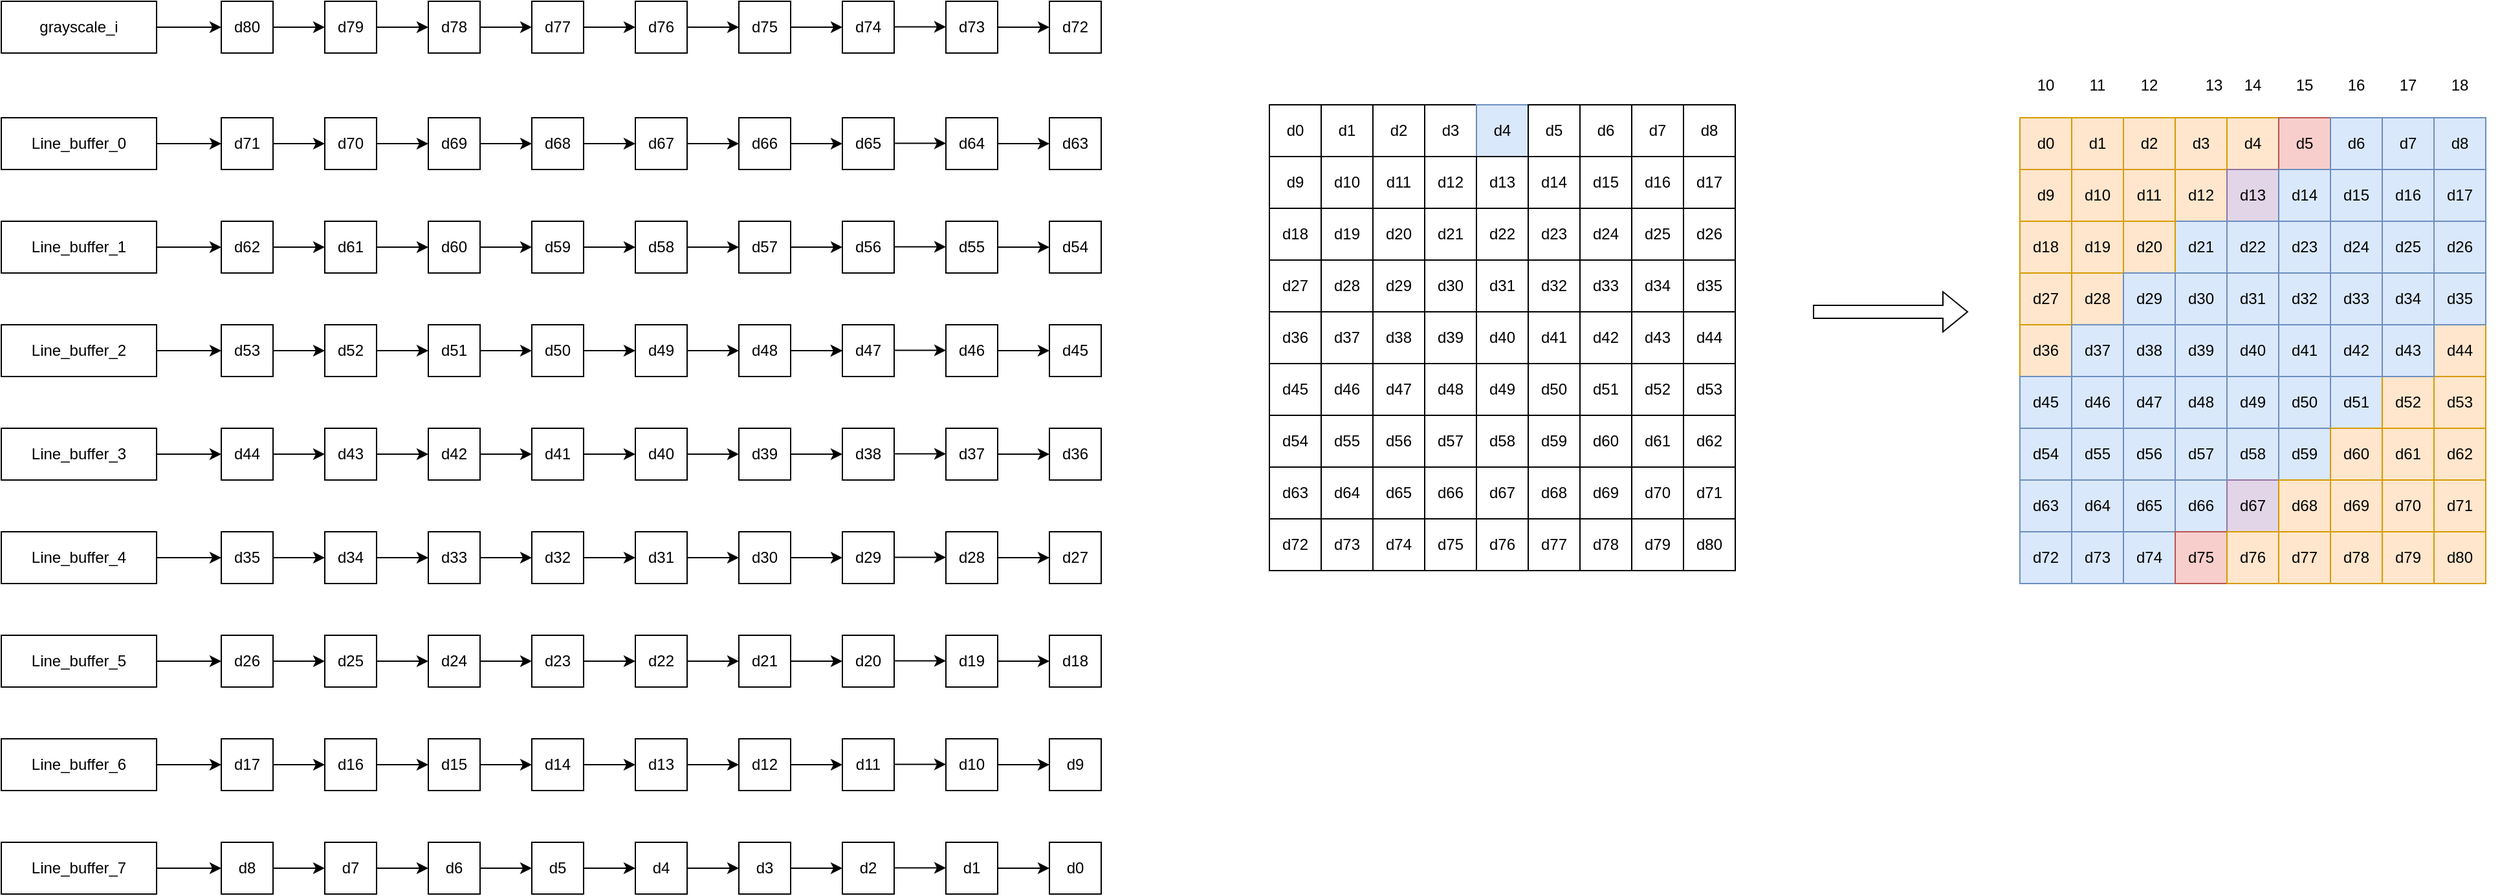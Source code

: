 <mxfile version="25.0.3">
  <diagram name="Page-1" id="skQ6Bqla_CH4Cx-famLH">
    <mxGraphModel dx="875" dy="442" grid="1" gridSize="10" guides="1" tooltips="1" connect="1" arrows="1" fold="1" page="1" pageScale="1" pageWidth="850" pageHeight="1100" math="0" shadow="0">
      <root>
        <mxCell id="0" />
        <mxCell id="1" parent="0" />
        <mxCell id="QPa2e-_EbMcNQabbTF7_-1" value="Line_buffer_0" style="rounded=0;whiteSpace=wrap;html=1;" parent="1" vertex="1">
          <mxGeometry x="230" y="360" width="120" height="40" as="geometry" />
        </mxCell>
        <mxCell id="QPa2e-_EbMcNQabbTF7_-2" value="Line_buffer_1" style="rounded=0;whiteSpace=wrap;html=1;" parent="1" vertex="1">
          <mxGeometry x="230" y="440" width="120" height="40" as="geometry" />
        </mxCell>
        <mxCell id="QPa2e-_EbMcNQabbTF7_-53" value="Line_buffer_2" style="rounded=0;whiteSpace=wrap;html=1;" parent="1" vertex="1">
          <mxGeometry x="230" y="520" width="120" height="40" as="geometry" />
        </mxCell>
        <mxCell id="QPa2e-_EbMcNQabbTF7_-60" value="Line_buffer_3" style="rounded=0;whiteSpace=wrap;html=1;" parent="1" vertex="1">
          <mxGeometry x="230" y="600" width="120" height="40" as="geometry" />
        </mxCell>
        <mxCell id="QPa2e-_EbMcNQabbTF7_-74" value="Line_buffer_4" style="rounded=0;whiteSpace=wrap;html=1;" parent="1" vertex="1">
          <mxGeometry x="230" y="680" width="120" height="40" as="geometry" />
        </mxCell>
        <mxCell id="QPa2e-_EbMcNQabbTF7_-81" value="Line_buffer_5" style="rounded=0;whiteSpace=wrap;html=1;" parent="1" vertex="1">
          <mxGeometry x="230" y="760" width="120" height="40" as="geometry" />
        </mxCell>
        <mxCell id="QPa2e-_EbMcNQabbTF7_-88" value="Line_buffer_6" style="rounded=0;whiteSpace=wrap;html=1;" parent="1" vertex="1">
          <mxGeometry x="230" y="840" width="120" height="40" as="geometry" />
        </mxCell>
        <mxCell id="vtVKMghq7bhRAIps2ces-1" value="grayscale_i" style="rounded=0;whiteSpace=wrap;html=1;" parent="1" vertex="1">
          <mxGeometry x="230" y="270" width="120" height="40" as="geometry" />
        </mxCell>
        <mxCell id="vtVKMghq7bhRAIps2ces-2" value="d80" style="rounded=0;whiteSpace=wrap;html=1;" parent="1" vertex="1">
          <mxGeometry x="400" y="270" width="40" height="40" as="geometry" />
        </mxCell>
        <mxCell id="vtVKMghq7bhRAIps2ces-3" value="" style="endArrow=classic;html=1;rounded=0;exitX=1;exitY=0.5;exitDx=0;exitDy=0;" parent="1" source="vtVKMghq7bhRAIps2ces-2" edge="1">
          <mxGeometry width="50" height="50" relative="1" as="geometry">
            <mxPoint x="460" y="290" as="sourcePoint" />
            <mxPoint x="480" y="290" as="targetPoint" />
          </mxGeometry>
        </mxCell>
        <mxCell id="vtVKMghq7bhRAIps2ces-4" value="" style="endArrow=classic;html=1;rounded=0;exitX=1;exitY=0.5;exitDx=0;exitDy=0;entryX=0;entryY=0.5;entryDx=0;entryDy=0;" parent="1" source="vtVKMghq7bhRAIps2ces-1" target="vtVKMghq7bhRAIps2ces-2" edge="1">
          <mxGeometry width="50" height="50" relative="1" as="geometry">
            <mxPoint x="600" y="420" as="sourcePoint" />
            <mxPoint x="650" y="370" as="targetPoint" />
          </mxGeometry>
        </mxCell>
        <mxCell id="vtVKMghq7bhRAIps2ces-5" value="d79" style="rounded=0;whiteSpace=wrap;html=1;" parent="1" vertex="1">
          <mxGeometry x="480" y="270" width="40" height="40" as="geometry" />
        </mxCell>
        <mxCell id="vtVKMghq7bhRAIps2ces-6" value="" style="endArrow=classic;html=1;rounded=0;exitX=1;exitY=0.5;exitDx=0;exitDy=0;" parent="1" edge="1">
          <mxGeometry width="50" height="50" relative="1" as="geometry">
            <mxPoint x="520" y="290" as="sourcePoint" />
            <mxPoint x="560" y="290" as="targetPoint" />
          </mxGeometry>
        </mxCell>
        <mxCell id="vtVKMghq7bhRAIps2ces-7" value="d78" style="rounded=0;whiteSpace=wrap;html=1;" parent="1" vertex="1">
          <mxGeometry x="560" y="270" width="40" height="40" as="geometry" />
        </mxCell>
        <mxCell id="vtVKMghq7bhRAIps2ces-8" value="" style="endArrow=classic;html=1;rounded=0;exitX=1;exitY=0.5;exitDx=0;exitDy=0;" parent="1" edge="1">
          <mxGeometry width="50" height="50" relative="1" as="geometry">
            <mxPoint x="600" y="290" as="sourcePoint" />
            <mxPoint x="640" y="290" as="targetPoint" />
          </mxGeometry>
        </mxCell>
        <mxCell id="vtVKMghq7bhRAIps2ces-9" value="d77" style="rounded=0;whiteSpace=wrap;html=1;" parent="1" vertex="1">
          <mxGeometry x="640" y="270" width="40" height="40" as="geometry" />
        </mxCell>
        <mxCell id="vtVKMghq7bhRAIps2ces-10" value="" style="endArrow=classic;html=1;rounded=0;exitX=1;exitY=0.5;exitDx=0;exitDy=0;" parent="1" edge="1">
          <mxGeometry width="50" height="50" relative="1" as="geometry">
            <mxPoint x="680" y="290" as="sourcePoint" />
            <mxPoint x="720" y="290" as="targetPoint" />
          </mxGeometry>
        </mxCell>
        <mxCell id="vtVKMghq7bhRAIps2ces-11" value="d76" style="rounded=0;whiteSpace=wrap;html=1;" parent="1" vertex="1">
          <mxGeometry x="720" y="270" width="40" height="40" as="geometry" />
        </mxCell>
        <mxCell id="vtVKMghq7bhRAIps2ces-12" value="" style="endArrow=classic;html=1;rounded=0;exitX=1;exitY=0.5;exitDx=0;exitDy=0;" parent="1" edge="1">
          <mxGeometry width="50" height="50" relative="1" as="geometry">
            <mxPoint x="760" y="290" as="sourcePoint" />
            <mxPoint x="800" y="290" as="targetPoint" />
          </mxGeometry>
        </mxCell>
        <mxCell id="vtVKMghq7bhRAIps2ces-13" value="d75" style="rounded=0;whiteSpace=wrap;html=1;" parent="1" vertex="1">
          <mxGeometry x="800" y="270" width="40" height="40" as="geometry" />
        </mxCell>
        <mxCell id="vtVKMghq7bhRAIps2ces-14" value="" style="endArrow=classic;html=1;rounded=0;exitX=1;exitY=0.5;exitDx=0;exitDy=0;" parent="1" edge="1">
          <mxGeometry width="50" height="50" relative="1" as="geometry">
            <mxPoint x="840" y="290" as="sourcePoint" />
            <mxPoint x="880" y="290" as="targetPoint" />
          </mxGeometry>
        </mxCell>
        <mxCell id="vtVKMghq7bhRAIps2ces-15" value="d74" style="rounded=0;whiteSpace=wrap;html=1;" parent="1" vertex="1">
          <mxGeometry x="880" y="270" width="40" height="40" as="geometry" />
        </mxCell>
        <mxCell id="vtVKMghq7bhRAIps2ces-16" value="Line_buffer_7" style="rounded=0;whiteSpace=wrap;html=1;" parent="1" vertex="1">
          <mxGeometry x="230" y="920" width="120" height="40" as="geometry" />
        </mxCell>
        <mxCell id="vtVKMghq7bhRAIps2ces-44" value="d73" style="rounded=0;whiteSpace=wrap;html=1;" parent="1" vertex="1">
          <mxGeometry x="960" y="270" width="40" height="40" as="geometry" />
        </mxCell>
        <mxCell id="vtVKMghq7bhRAIps2ces-45" value="" style="endArrow=classic;html=1;rounded=0;exitX=1;exitY=0.5;exitDx=0;exitDy=0;" parent="1" edge="1">
          <mxGeometry width="50" height="50" relative="1" as="geometry">
            <mxPoint x="1000" y="290" as="sourcePoint" />
            <mxPoint x="1040" y="290" as="targetPoint" />
          </mxGeometry>
        </mxCell>
        <mxCell id="vtVKMghq7bhRAIps2ces-46" value="d72" style="rounded=0;whiteSpace=wrap;html=1;" parent="1" vertex="1">
          <mxGeometry x="1040" y="270" width="40" height="40" as="geometry" />
        </mxCell>
        <mxCell id="vtVKMghq7bhRAIps2ces-47" value="" style="endArrow=classic;html=1;rounded=0;exitX=1;exitY=0.5;exitDx=0;exitDy=0;" parent="1" edge="1">
          <mxGeometry width="50" height="50" relative="1" as="geometry">
            <mxPoint x="920" y="289.76" as="sourcePoint" />
            <mxPoint x="960" y="289.76" as="targetPoint" />
          </mxGeometry>
        </mxCell>
        <mxCell id="vtVKMghq7bhRAIps2ces-48" value="d71" style="rounded=0;whiteSpace=wrap;html=1;" parent="1" vertex="1">
          <mxGeometry x="400" y="360" width="40" height="40" as="geometry" />
        </mxCell>
        <mxCell id="vtVKMghq7bhRAIps2ces-49" value="" style="endArrow=classic;html=1;rounded=0;exitX=1;exitY=0.5;exitDx=0;exitDy=0;" parent="1" source="vtVKMghq7bhRAIps2ces-48" edge="1">
          <mxGeometry width="50" height="50" relative="1" as="geometry">
            <mxPoint x="460" y="380" as="sourcePoint" />
            <mxPoint x="480" y="380" as="targetPoint" />
          </mxGeometry>
        </mxCell>
        <mxCell id="vtVKMghq7bhRAIps2ces-50" value="" style="endArrow=classic;html=1;rounded=0;exitX=1;exitY=0.5;exitDx=0;exitDy=0;entryX=0;entryY=0.5;entryDx=0;entryDy=0;" parent="1" target="vtVKMghq7bhRAIps2ces-48" edge="1">
          <mxGeometry width="50" height="50" relative="1" as="geometry">
            <mxPoint x="350" y="380" as="sourcePoint" />
            <mxPoint x="650" y="460" as="targetPoint" />
          </mxGeometry>
        </mxCell>
        <mxCell id="vtVKMghq7bhRAIps2ces-51" value="d70" style="rounded=0;whiteSpace=wrap;html=1;" parent="1" vertex="1">
          <mxGeometry x="480" y="360" width="40" height="40" as="geometry" />
        </mxCell>
        <mxCell id="vtVKMghq7bhRAIps2ces-52" value="" style="endArrow=classic;html=1;rounded=0;exitX=1;exitY=0.5;exitDx=0;exitDy=0;" parent="1" edge="1">
          <mxGeometry width="50" height="50" relative="1" as="geometry">
            <mxPoint x="520" y="380" as="sourcePoint" />
            <mxPoint x="560" y="380" as="targetPoint" />
          </mxGeometry>
        </mxCell>
        <mxCell id="vtVKMghq7bhRAIps2ces-53" value="d69" style="rounded=0;whiteSpace=wrap;html=1;" parent="1" vertex="1">
          <mxGeometry x="560" y="360" width="40" height="40" as="geometry" />
        </mxCell>
        <mxCell id="vtVKMghq7bhRAIps2ces-54" value="" style="endArrow=classic;html=1;rounded=0;exitX=1;exitY=0.5;exitDx=0;exitDy=0;" parent="1" edge="1">
          <mxGeometry width="50" height="50" relative="1" as="geometry">
            <mxPoint x="600" y="380" as="sourcePoint" />
            <mxPoint x="640" y="380" as="targetPoint" />
          </mxGeometry>
        </mxCell>
        <mxCell id="vtVKMghq7bhRAIps2ces-55" value="d68" style="rounded=0;whiteSpace=wrap;html=1;" parent="1" vertex="1">
          <mxGeometry x="640" y="360" width="40" height="40" as="geometry" />
        </mxCell>
        <mxCell id="vtVKMghq7bhRAIps2ces-56" value="" style="endArrow=classic;html=1;rounded=0;exitX=1;exitY=0.5;exitDx=0;exitDy=0;" parent="1" edge="1">
          <mxGeometry width="50" height="50" relative="1" as="geometry">
            <mxPoint x="680" y="380" as="sourcePoint" />
            <mxPoint x="720" y="380" as="targetPoint" />
          </mxGeometry>
        </mxCell>
        <mxCell id="vtVKMghq7bhRAIps2ces-57" value="d67" style="rounded=0;whiteSpace=wrap;html=1;" parent="1" vertex="1">
          <mxGeometry x="720" y="360" width="40" height="40" as="geometry" />
        </mxCell>
        <mxCell id="vtVKMghq7bhRAIps2ces-58" value="" style="endArrow=classic;html=1;rounded=0;exitX=1;exitY=0.5;exitDx=0;exitDy=0;" parent="1" edge="1">
          <mxGeometry width="50" height="50" relative="1" as="geometry">
            <mxPoint x="760" y="380" as="sourcePoint" />
            <mxPoint x="800" y="380" as="targetPoint" />
          </mxGeometry>
        </mxCell>
        <mxCell id="vtVKMghq7bhRAIps2ces-59" value="d66" style="rounded=0;whiteSpace=wrap;html=1;" parent="1" vertex="1">
          <mxGeometry x="800" y="360" width="40" height="40" as="geometry" />
        </mxCell>
        <mxCell id="vtVKMghq7bhRAIps2ces-60" value="" style="endArrow=classic;html=1;rounded=0;exitX=1;exitY=0.5;exitDx=0;exitDy=0;" parent="1" edge="1">
          <mxGeometry width="50" height="50" relative="1" as="geometry">
            <mxPoint x="840" y="380" as="sourcePoint" />
            <mxPoint x="880" y="380" as="targetPoint" />
          </mxGeometry>
        </mxCell>
        <mxCell id="vtVKMghq7bhRAIps2ces-61" value="d65" style="rounded=0;whiteSpace=wrap;html=1;" parent="1" vertex="1">
          <mxGeometry x="880" y="360" width="40" height="40" as="geometry" />
        </mxCell>
        <mxCell id="vtVKMghq7bhRAIps2ces-62" value="d64" style="rounded=0;whiteSpace=wrap;html=1;" parent="1" vertex="1">
          <mxGeometry x="960" y="360" width="40" height="40" as="geometry" />
        </mxCell>
        <mxCell id="vtVKMghq7bhRAIps2ces-63" value="" style="endArrow=classic;html=1;rounded=0;exitX=1;exitY=0.5;exitDx=0;exitDy=0;" parent="1" edge="1">
          <mxGeometry width="50" height="50" relative="1" as="geometry">
            <mxPoint x="1000" y="380" as="sourcePoint" />
            <mxPoint x="1040" y="380" as="targetPoint" />
          </mxGeometry>
        </mxCell>
        <mxCell id="vtVKMghq7bhRAIps2ces-64" value="d63" style="rounded=0;whiteSpace=wrap;html=1;" parent="1" vertex="1">
          <mxGeometry x="1040" y="360" width="40" height="40" as="geometry" />
        </mxCell>
        <mxCell id="vtVKMghq7bhRAIps2ces-65" value="" style="endArrow=classic;html=1;rounded=0;exitX=1;exitY=0.5;exitDx=0;exitDy=0;" parent="1" edge="1">
          <mxGeometry width="50" height="50" relative="1" as="geometry">
            <mxPoint x="920" y="379.76" as="sourcePoint" />
            <mxPoint x="960" y="379.76" as="targetPoint" />
          </mxGeometry>
        </mxCell>
        <mxCell id="vtVKMghq7bhRAIps2ces-66" value="d62" style="rounded=0;whiteSpace=wrap;html=1;" parent="1" vertex="1">
          <mxGeometry x="400" y="440" width="40" height="40" as="geometry" />
        </mxCell>
        <mxCell id="vtVKMghq7bhRAIps2ces-67" value="" style="endArrow=classic;html=1;rounded=0;exitX=1;exitY=0.5;exitDx=0;exitDy=0;" parent="1" source="vtVKMghq7bhRAIps2ces-66" edge="1">
          <mxGeometry width="50" height="50" relative="1" as="geometry">
            <mxPoint x="460" y="460" as="sourcePoint" />
            <mxPoint x="480" y="460" as="targetPoint" />
          </mxGeometry>
        </mxCell>
        <mxCell id="vtVKMghq7bhRAIps2ces-68" value="" style="endArrow=classic;html=1;rounded=0;exitX=1;exitY=0.5;exitDx=0;exitDy=0;entryX=0;entryY=0.5;entryDx=0;entryDy=0;" parent="1" target="vtVKMghq7bhRAIps2ces-66" edge="1">
          <mxGeometry width="50" height="50" relative="1" as="geometry">
            <mxPoint x="350" y="460" as="sourcePoint" />
            <mxPoint x="650" y="540" as="targetPoint" />
          </mxGeometry>
        </mxCell>
        <mxCell id="vtVKMghq7bhRAIps2ces-69" value="d61" style="rounded=0;whiteSpace=wrap;html=1;" parent="1" vertex="1">
          <mxGeometry x="480" y="440" width="40" height="40" as="geometry" />
        </mxCell>
        <mxCell id="vtVKMghq7bhRAIps2ces-70" value="" style="endArrow=classic;html=1;rounded=0;exitX=1;exitY=0.5;exitDx=0;exitDy=0;" parent="1" edge="1">
          <mxGeometry width="50" height="50" relative="1" as="geometry">
            <mxPoint x="520" y="460" as="sourcePoint" />
            <mxPoint x="560" y="460" as="targetPoint" />
          </mxGeometry>
        </mxCell>
        <mxCell id="vtVKMghq7bhRAIps2ces-71" value="d60" style="rounded=0;whiteSpace=wrap;html=1;" parent="1" vertex="1">
          <mxGeometry x="560" y="440" width="40" height="40" as="geometry" />
        </mxCell>
        <mxCell id="vtVKMghq7bhRAIps2ces-72" value="" style="endArrow=classic;html=1;rounded=0;exitX=1;exitY=0.5;exitDx=0;exitDy=0;" parent="1" edge="1">
          <mxGeometry width="50" height="50" relative="1" as="geometry">
            <mxPoint x="600" y="460" as="sourcePoint" />
            <mxPoint x="640" y="460" as="targetPoint" />
          </mxGeometry>
        </mxCell>
        <mxCell id="vtVKMghq7bhRAIps2ces-73" value="d59" style="rounded=0;whiteSpace=wrap;html=1;" parent="1" vertex="1">
          <mxGeometry x="640" y="440" width="40" height="40" as="geometry" />
        </mxCell>
        <mxCell id="vtVKMghq7bhRAIps2ces-74" value="" style="endArrow=classic;html=1;rounded=0;exitX=1;exitY=0.5;exitDx=0;exitDy=0;" parent="1" edge="1">
          <mxGeometry width="50" height="50" relative="1" as="geometry">
            <mxPoint x="680" y="460" as="sourcePoint" />
            <mxPoint x="720" y="460" as="targetPoint" />
          </mxGeometry>
        </mxCell>
        <mxCell id="vtVKMghq7bhRAIps2ces-75" value="d58" style="rounded=0;whiteSpace=wrap;html=1;" parent="1" vertex="1">
          <mxGeometry x="720" y="440" width="40" height="40" as="geometry" />
        </mxCell>
        <mxCell id="vtVKMghq7bhRAIps2ces-76" value="" style="endArrow=classic;html=1;rounded=0;exitX=1;exitY=0.5;exitDx=0;exitDy=0;" parent="1" edge="1">
          <mxGeometry width="50" height="50" relative="1" as="geometry">
            <mxPoint x="760" y="460" as="sourcePoint" />
            <mxPoint x="800" y="460" as="targetPoint" />
          </mxGeometry>
        </mxCell>
        <mxCell id="vtVKMghq7bhRAIps2ces-77" value="d57" style="rounded=0;whiteSpace=wrap;html=1;" parent="1" vertex="1">
          <mxGeometry x="800" y="440" width="40" height="40" as="geometry" />
        </mxCell>
        <mxCell id="vtVKMghq7bhRAIps2ces-78" value="" style="endArrow=classic;html=1;rounded=0;exitX=1;exitY=0.5;exitDx=0;exitDy=0;" parent="1" edge="1">
          <mxGeometry width="50" height="50" relative="1" as="geometry">
            <mxPoint x="840" y="460" as="sourcePoint" />
            <mxPoint x="880" y="460" as="targetPoint" />
          </mxGeometry>
        </mxCell>
        <mxCell id="vtVKMghq7bhRAIps2ces-79" value="d56" style="rounded=0;whiteSpace=wrap;html=1;" parent="1" vertex="1">
          <mxGeometry x="880" y="440" width="40" height="40" as="geometry" />
        </mxCell>
        <mxCell id="vtVKMghq7bhRAIps2ces-80" value="d55" style="rounded=0;whiteSpace=wrap;html=1;" parent="1" vertex="1">
          <mxGeometry x="960" y="440" width="40" height="40" as="geometry" />
        </mxCell>
        <mxCell id="vtVKMghq7bhRAIps2ces-81" value="" style="endArrow=classic;html=1;rounded=0;exitX=1;exitY=0.5;exitDx=0;exitDy=0;" parent="1" edge="1">
          <mxGeometry width="50" height="50" relative="1" as="geometry">
            <mxPoint x="1000" y="460" as="sourcePoint" />
            <mxPoint x="1040" y="460" as="targetPoint" />
          </mxGeometry>
        </mxCell>
        <mxCell id="vtVKMghq7bhRAIps2ces-82" value="d54" style="rounded=0;whiteSpace=wrap;html=1;" parent="1" vertex="1">
          <mxGeometry x="1040" y="440" width="40" height="40" as="geometry" />
        </mxCell>
        <mxCell id="vtVKMghq7bhRAIps2ces-83" value="" style="endArrow=classic;html=1;rounded=0;exitX=1;exitY=0.5;exitDx=0;exitDy=0;" parent="1" edge="1">
          <mxGeometry width="50" height="50" relative="1" as="geometry">
            <mxPoint x="920" y="459.76" as="sourcePoint" />
            <mxPoint x="960" y="459.76" as="targetPoint" />
          </mxGeometry>
        </mxCell>
        <mxCell id="vtVKMghq7bhRAIps2ces-84" value="d53" style="rounded=0;whiteSpace=wrap;html=1;" parent="1" vertex="1">
          <mxGeometry x="400" y="520" width="40" height="40" as="geometry" />
        </mxCell>
        <mxCell id="vtVKMghq7bhRAIps2ces-85" value="" style="endArrow=classic;html=1;rounded=0;exitX=1;exitY=0.5;exitDx=0;exitDy=0;" parent="1" source="vtVKMghq7bhRAIps2ces-84" edge="1">
          <mxGeometry width="50" height="50" relative="1" as="geometry">
            <mxPoint x="460" y="540" as="sourcePoint" />
            <mxPoint x="480" y="540" as="targetPoint" />
          </mxGeometry>
        </mxCell>
        <mxCell id="vtVKMghq7bhRAIps2ces-86" value="" style="endArrow=classic;html=1;rounded=0;exitX=1;exitY=0.5;exitDx=0;exitDy=0;entryX=0;entryY=0.5;entryDx=0;entryDy=0;" parent="1" target="vtVKMghq7bhRAIps2ces-84" edge="1">
          <mxGeometry width="50" height="50" relative="1" as="geometry">
            <mxPoint x="350" y="540" as="sourcePoint" />
            <mxPoint x="650" y="620" as="targetPoint" />
          </mxGeometry>
        </mxCell>
        <mxCell id="vtVKMghq7bhRAIps2ces-87" value="d52" style="rounded=0;whiteSpace=wrap;html=1;" parent="1" vertex="1">
          <mxGeometry x="480" y="520" width="40" height="40" as="geometry" />
        </mxCell>
        <mxCell id="vtVKMghq7bhRAIps2ces-88" value="" style="endArrow=classic;html=1;rounded=0;exitX=1;exitY=0.5;exitDx=0;exitDy=0;" parent="1" edge="1">
          <mxGeometry width="50" height="50" relative="1" as="geometry">
            <mxPoint x="520" y="540" as="sourcePoint" />
            <mxPoint x="560" y="540" as="targetPoint" />
          </mxGeometry>
        </mxCell>
        <mxCell id="vtVKMghq7bhRAIps2ces-89" value="d51" style="rounded=0;whiteSpace=wrap;html=1;" parent="1" vertex="1">
          <mxGeometry x="560" y="520" width="40" height="40" as="geometry" />
        </mxCell>
        <mxCell id="vtVKMghq7bhRAIps2ces-90" value="" style="endArrow=classic;html=1;rounded=0;exitX=1;exitY=0.5;exitDx=0;exitDy=0;" parent="1" edge="1">
          <mxGeometry width="50" height="50" relative="1" as="geometry">
            <mxPoint x="600" y="540" as="sourcePoint" />
            <mxPoint x="640" y="540" as="targetPoint" />
          </mxGeometry>
        </mxCell>
        <mxCell id="vtVKMghq7bhRAIps2ces-91" value="d50" style="rounded=0;whiteSpace=wrap;html=1;" parent="1" vertex="1">
          <mxGeometry x="640" y="520" width="40" height="40" as="geometry" />
        </mxCell>
        <mxCell id="vtVKMghq7bhRAIps2ces-92" value="" style="endArrow=classic;html=1;rounded=0;exitX=1;exitY=0.5;exitDx=0;exitDy=0;" parent="1" edge="1">
          <mxGeometry width="50" height="50" relative="1" as="geometry">
            <mxPoint x="680" y="540" as="sourcePoint" />
            <mxPoint x="720" y="540" as="targetPoint" />
          </mxGeometry>
        </mxCell>
        <mxCell id="vtVKMghq7bhRAIps2ces-93" value="d49" style="rounded=0;whiteSpace=wrap;html=1;" parent="1" vertex="1">
          <mxGeometry x="720" y="520" width="40" height="40" as="geometry" />
        </mxCell>
        <mxCell id="vtVKMghq7bhRAIps2ces-94" value="" style="endArrow=classic;html=1;rounded=0;exitX=1;exitY=0.5;exitDx=0;exitDy=0;" parent="1" edge="1">
          <mxGeometry width="50" height="50" relative="1" as="geometry">
            <mxPoint x="760" y="540" as="sourcePoint" />
            <mxPoint x="800" y="540" as="targetPoint" />
          </mxGeometry>
        </mxCell>
        <mxCell id="vtVKMghq7bhRAIps2ces-192" value="" style="edgeStyle=orthogonalEdgeStyle;rounded=0;orthogonalLoop=1;jettySize=auto;html=1;" parent="1" source="vtVKMghq7bhRAIps2ces-95" target="vtVKMghq7bhRAIps2ces-97" edge="1">
          <mxGeometry relative="1" as="geometry" />
        </mxCell>
        <mxCell id="vtVKMghq7bhRAIps2ces-95" value="d48" style="rounded=0;whiteSpace=wrap;html=1;" parent="1" vertex="1">
          <mxGeometry x="800" y="520" width="40" height="40" as="geometry" />
        </mxCell>
        <mxCell id="vtVKMghq7bhRAIps2ces-96" value="" style="endArrow=classic;html=1;rounded=0;exitX=1;exitY=0.5;exitDx=0;exitDy=0;" parent="1" edge="1">
          <mxGeometry width="50" height="50" relative="1" as="geometry">
            <mxPoint x="840" y="540" as="sourcePoint" />
            <mxPoint x="880" y="540" as="targetPoint" />
          </mxGeometry>
        </mxCell>
        <mxCell id="vtVKMghq7bhRAIps2ces-97" value="d47" style="rounded=0;whiteSpace=wrap;html=1;" parent="1" vertex="1">
          <mxGeometry x="880" y="520" width="40" height="40" as="geometry" />
        </mxCell>
        <mxCell id="vtVKMghq7bhRAIps2ces-98" value="d46" style="rounded=0;whiteSpace=wrap;html=1;" parent="1" vertex="1">
          <mxGeometry x="960" y="520" width="40" height="40" as="geometry" />
        </mxCell>
        <mxCell id="vtVKMghq7bhRAIps2ces-99" value="" style="endArrow=classic;html=1;rounded=0;exitX=1;exitY=0.5;exitDx=0;exitDy=0;" parent="1" edge="1">
          <mxGeometry width="50" height="50" relative="1" as="geometry">
            <mxPoint x="1000" y="540" as="sourcePoint" />
            <mxPoint x="1040" y="540" as="targetPoint" />
          </mxGeometry>
        </mxCell>
        <mxCell id="vtVKMghq7bhRAIps2ces-100" value="d45" style="rounded=0;whiteSpace=wrap;html=1;" parent="1" vertex="1">
          <mxGeometry x="1040" y="520" width="40" height="40" as="geometry" />
        </mxCell>
        <mxCell id="vtVKMghq7bhRAIps2ces-101" value="" style="endArrow=classic;html=1;rounded=0;exitX=1;exitY=0.5;exitDx=0;exitDy=0;" parent="1" edge="1">
          <mxGeometry width="50" height="50" relative="1" as="geometry">
            <mxPoint x="920" y="539.76" as="sourcePoint" />
            <mxPoint x="960" y="539.76" as="targetPoint" />
          </mxGeometry>
        </mxCell>
        <mxCell id="vtVKMghq7bhRAIps2ces-102" value="d44" style="rounded=0;whiteSpace=wrap;html=1;" parent="1" vertex="1">
          <mxGeometry x="400" y="600" width="40" height="40" as="geometry" />
        </mxCell>
        <mxCell id="vtVKMghq7bhRAIps2ces-103" value="" style="endArrow=classic;html=1;rounded=0;exitX=1;exitY=0.5;exitDx=0;exitDy=0;" parent="1" source="vtVKMghq7bhRAIps2ces-102" edge="1">
          <mxGeometry width="50" height="50" relative="1" as="geometry">
            <mxPoint x="460" y="620" as="sourcePoint" />
            <mxPoint x="480" y="620" as="targetPoint" />
          </mxGeometry>
        </mxCell>
        <mxCell id="vtVKMghq7bhRAIps2ces-104" value="" style="endArrow=classic;html=1;rounded=0;exitX=1;exitY=0.5;exitDx=0;exitDy=0;entryX=0;entryY=0.5;entryDx=0;entryDy=0;" parent="1" target="vtVKMghq7bhRAIps2ces-102" edge="1">
          <mxGeometry width="50" height="50" relative="1" as="geometry">
            <mxPoint x="350" y="620" as="sourcePoint" />
            <mxPoint x="650" y="700" as="targetPoint" />
          </mxGeometry>
        </mxCell>
        <mxCell id="vtVKMghq7bhRAIps2ces-105" value="d43" style="rounded=0;whiteSpace=wrap;html=1;" parent="1" vertex="1">
          <mxGeometry x="480" y="600" width="40" height="40" as="geometry" />
        </mxCell>
        <mxCell id="vtVKMghq7bhRAIps2ces-106" value="" style="endArrow=classic;html=1;rounded=0;exitX=1;exitY=0.5;exitDx=0;exitDy=0;" parent="1" edge="1">
          <mxGeometry width="50" height="50" relative="1" as="geometry">
            <mxPoint x="520" y="620" as="sourcePoint" />
            <mxPoint x="560" y="620" as="targetPoint" />
          </mxGeometry>
        </mxCell>
        <mxCell id="vtVKMghq7bhRAIps2ces-107" value="d42" style="rounded=0;whiteSpace=wrap;html=1;" parent="1" vertex="1">
          <mxGeometry x="560" y="600" width="40" height="40" as="geometry" />
        </mxCell>
        <mxCell id="vtVKMghq7bhRAIps2ces-108" value="" style="endArrow=classic;html=1;rounded=0;exitX=1;exitY=0.5;exitDx=0;exitDy=0;" parent="1" edge="1">
          <mxGeometry width="50" height="50" relative="1" as="geometry">
            <mxPoint x="600" y="620" as="sourcePoint" />
            <mxPoint x="640" y="620" as="targetPoint" />
          </mxGeometry>
        </mxCell>
        <mxCell id="vtVKMghq7bhRAIps2ces-109" value="d41" style="rounded=0;whiteSpace=wrap;html=1;" parent="1" vertex="1">
          <mxGeometry x="640" y="600" width="40" height="40" as="geometry" />
        </mxCell>
        <mxCell id="vtVKMghq7bhRAIps2ces-110" value="" style="endArrow=classic;html=1;rounded=0;exitX=1;exitY=0.5;exitDx=0;exitDy=0;" parent="1" edge="1">
          <mxGeometry width="50" height="50" relative="1" as="geometry">
            <mxPoint x="680" y="620" as="sourcePoint" />
            <mxPoint x="720" y="620" as="targetPoint" />
          </mxGeometry>
        </mxCell>
        <mxCell id="vtVKMghq7bhRAIps2ces-111" value="d40" style="rounded=0;whiteSpace=wrap;html=1;" parent="1" vertex="1">
          <mxGeometry x="720" y="600" width="40" height="40" as="geometry" />
        </mxCell>
        <mxCell id="vtVKMghq7bhRAIps2ces-112" value="" style="endArrow=classic;html=1;rounded=0;exitX=1;exitY=0.5;exitDx=0;exitDy=0;" parent="1" edge="1">
          <mxGeometry width="50" height="50" relative="1" as="geometry">
            <mxPoint x="760" y="620" as="sourcePoint" />
            <mxPoint x="800" y="620" as="targetPoint" />
          </mxGeometry>
        </mxCell>
        <mxCell id="vtVKMghq7bhRAIps2ces-113" value="d39" style="rounded=0;whiteSpace=wrap;html=1;" parent="1" vertex="1">
          <mxGeometry x="800" y="600" width="40" height="40" as="geometry" />
        </mxCell>
        <mxCell id="vtVKMghq7bhRAIps2ces-114" value="" style="endArrow=classic;html=1;rounded=0;exitX=1;exitY=0.5;exitDx=0;exitDy=0;" parent="1" edge="1">
          <mxGeometry width="50" height="50" relative="1" as="geometry">
            <mxPoint x="840" y="620" as="sourcePoint" />
            <mxPoint x="880" y="620" as="targetPoint" />
          </mxGeometry>
        </mxCell>
        <mxCell id="vtVKMghq7bhRAIps2ces-115" value="d38" style="rounded=0;whiteSpace=wrap;html=1;" parent="1" vertex="1">
          <mxGeometry x="880" y="600" width="40" height="40" as="geometry" />
        </mxCell>
        <mxCell id="vtVKMghq7bhRAIps2ces-116" value="d37" style="rounded=0;whiteSpace=wrap;html=1;" parent="1" vertex="1">
          <mxGeometry x="960" y="600" width="40" height="40" as="geometry" />
        </mxCell>
        <mxCell id="vtVKMghq7bhRAIps2ces-117" value="" style="endArrow=classic;html=1;rounded=0;exitX=1;exitY=0.5;exitDx=0;exitDy=0;" parent="1" edge="1">
          <mxGeometry width="50" height="50" relative="1" as="geometry">
            <mxPoint x="1000" y="620" as="sourcePoint" />
            <mxPoint x="1040" y="620" as="targetPoint" />
          </mxGeometry>
        </mxCell>
        <mxCell id="vtVKMghq7bhRAIps2ces-118" value="d36" style="rounded=0;whiteSpace=wrap;html=1;" parent="1" vertex="1">
          <mxGeometry x="1040" y="600" width="40" height="40" as="geometry" />
        </mxCell>
        <mxCell id="vtVKMghq7bhRAIps2ces-119" value="" style="endArrow=classic;html=1;rounded=0;exitX=1;exitY=0.5;exitDx=0;exitDy=0;" parent="1" edge="1">
          <mxGeometry width="50" height="50" relative="1" as="geometry">
            <mxPoint x="920" y="619.76" as="sourcePoint" />
            <mxPoint x="960" y="619.76" as="targetPoint" />
          </mxGeometry>
        </mxCell>
        <mxCell id="vtVKMghq7bhRAIps2ces-120" value="d35" style="rounded=0;whiteSpace=wrap;html=1;" parent="1" vertex="1">
          <mxGeometry x="400" y="680" width="40" height="40" as="geometry" />
        </mxCell>
        <mxCell id="vtVKMghq7bhRAIps2ces-121" value="" style="endArrow=classic;html=1;rounded=0;exitX=1;exitY=0.5;exitDx=0;exitDy=0;" parent="1" source="vtVKMghq7bhRAIps2ces-120" edge="1">
          <mxGeometry width="50" height="50" relative="1" as="geometry">
            <mxPoint x="460" y="700" as="sourcePoint" />
            <mxPoint x="480" y="700" as="targetPoint" />
          </mxGeometry>
        </mxCell>
        <mxCell id="vtVKMghq7bhRAIps2ces-122" value="" style="endArrow=classic;html=1;rounded=0;exitX=1;exitY=0.5;exitDx=0;exitDy=0;entryX=0;entryY=0.5;entryDx=0;entryDy=0;" parent="1" target="vtVKMghq7bhRAIps2ces-120" edge="1">
          <mxGeometry width="50" height="50" relative="1" as="geometry">
            <mxPoint x="350" y="700" as="sourcePoint" />
            <mxPoint x="650" y="780" as="targetPoint" />
          </mxGeometry>
        </mxCell>
        <mxCell id="vtVKMghq7bhRAIps2ces-123" value="d34" style="rounded=0;whiteSpace=wrap;html=1;" parent="1" vertex="1">
          <mxGeometry x="480" y="680" width="40" height="40" as="geometry" />
        </mxCell>
        <mxCell id="vtVKMghq7bhRAIps2ces-124" value="" style="endArrow=classic;html=1;rounded=0;exitX=1;exitY=0.5;exitDx=0;exitDy=0;" parent="1" edge="1">
          <mxGeometry width="50" height="50" relative="1" as="geometry">
            <mxPoint x="520" y="700" as="sourcePoint" />
            <mxPoint x="560" y="700" as="targetPoint" />
          </mxGeometry>
        </mxCell>
        <mxCell id="vtVKMghq7bhRAIps2ces-125" value="d33" style="rounded=0;whiteSpace=wrap;html=1;" parent="1" vertex="1">
          <mxGeometry x="560" y="680" width="40" height="40" as="geometry" />
        </mxCell>
        <mxCell id="vtVKMghq7bhRAIps2ces-126" value="" style="endArrow=classic;html=1;rounded=0;exitX=1;exitY=0.5;exitDx=0;exitDy=0;" parent="1" edge="1">
          <mxGeometry width="50" height="50" relative="1" as="geometry">
            <mxPoint x="600" y="700" as="sourcePoint" />
            <mxPoint x="640" y="700" as="targetPoint" />
          </mxGeometry>
        </mxCell>
        <mxCell id="vtVKMghq7bhRAIps2ces-127" value="d32" style="rounded=0;whiteSpace=wrap;html=1;" parent="1" vertex="1">
          <mxGeometry x="640" y="680" width="40" height="40" as="geometry" />
        </mxCell>
        <mxCell id="vtVKMghq7bhRAIps2ces-128" value="" style="endArrow=classic;html=1;rounded=0;exitX=1;exitY=0.5;exitDx=0;exitDy=0;" parent="1" edge="1">
          <mxGeometry width="50" height="50" relative="1" as="geometry">
            <mxPoint x="680" y="700" as="sourcePoint" />
            <mxPoint x="720" y="700" as="targetPoint" />
          </mxGeometry>
        </mxCell>
        <mxCell id="vtVKMghq7bhRAIps2ces-129" value="d31" style="rounded=0;whiteSpace=wrap;html=1;" parent="1" vertex="1">
          <mxGeometry x="720" y="680" width="40" height="40" as="geometry" />
        </mxCell>
        <mxCell id="vtVKMghq7bhRAIps2ces-130" value="" style="endArrow=classic;html=1;rounded=0;exitX=1;exitY=0.5;exitDx=0;exitDy=0;" parent="1" edge="1">
          <mxGeometry width="50" height="50" relative="1" as="geometry">
            <mxPoint x="760" y="700" as="sourcePoint" />
            <mxPoint x="800" y="700" as="targetPoint" />
          </mxGeometry>
        </mxCell>
        <mxCell id="vtVKMghq7bhRAIps2ces-131" value="d30" style="rounded=0;whiteSpace=wrap;html=1;" parent="1" vertex="1">
          <mxGeometry x="800" y="680" width="40" height="40" as="geometry" />
        </mxCell>
        <mxCell id="vtVKMghq7bhRAIps2ces-132" value="" style="endArrow=classic;html=1;rounded=0;exitX=1;exitY=0.5;exitDx=0;exitDy=0;" parent="1" edge="1">
          <mxGeometry width="50" height="50" relative="1" as="geometry">
            <mxPoint x="840" y="700" as="sourcePoint" />
            <mxPoint x="880" y="700" as="targetPoint" />
          </mxGeometry>
        </mxCell>
        <mxCell id="vtVKMghq7bhRAIps2ces-133" value="d29" style="rounded=0;whiteSpace=wrap;html=1;" parent="1" vertex="1">
          <mxGeometry x="880" y="680" width="40" height="40" as="geometry" />
        </mxCell>
        <mxCell id="vtVKMghq7bhRAIps2ces-134" value="d28" style="rounded=0;whiteSpace=wrap;html=1;" parent="1" vertex="1">
          <mxGeometry x="960" y="680" width="40" height="40" as="geometry" />
        </mxCell>
        <mxCell id="vtVKMghq7bhRAIps2ces-135" value="" style="endArrow=classic;html=1;rounded=0;exitX=1;exitY=0.5;exitDx=0;exitDy=0;" parent="1" edge="1">
          <mxGeometry width="50" height="50" relative="1" as="geometry">
            <mxPoint x="1000" y="700" as="sourcePoint" />
            <mxPoint x="1040" y="700" as="targetPoint" />
          </mxGeometry>
        </mxCell>
        <mxCell id="vtVKMghq7bhRAIps2ces-136" value="d27" style="rounded=0;whiteSpace=wrap;html=1;" parent="1" vertex="1">
          <mxGeometry x="1040" y="680" width="40" height="40" as="geometry" />
        </mxCell>
        <mxCell id="vtVKMghq7bhRAIps2ces-137" value="" style="endArrow=classic;html=1;rounded=0;exitX=1;exitY=0.5;exitDx=0;exitDy=0;" parent="1" edge="1">
          <mxGeometry width="50" height="50" relative="1" as="geometry">
            <mxPoint x="920" y="699.76" as="sourcePoint" />
            <mxPoint x="960" y="699.76" as="targetPoint" />
          </mxGeometry>
        </mxCell>
        <mxCell id="vtVKMghq7bhRAIps2ces-138" value="d26" style="rounded=0;whiteSpace=wrap;html=1;" parent="1" vertex="1">
          <mxGeometry x="400" y="760" width="40" height="40" as="geometry" />
        </mxCell>
        <mxCell id="vtVKMghq7bhRAIps2ces-139" value="" style="endArrow=classic;html=1;rounded=0;exitX=1;exitY=0.5;exitDx=0;exitDy=0;" parent="1" source="vtVKMghq7bhRAIps2ces-138" edge="1">
          <mxGeometry width="50" height="50" relative="1" as="geometry">
            <mxPoint x="460" y="780" as="sourcePoint" />
            <mxPoint x="480" y="780" as="targetPoint" />
          </mxGeometry>
        </mxCell>
        <mxCell id="vtVKMghq7bhRAIps2ces-140" value="" style="endArrow=classic;html=1;rounded=0;exitX=1;exitY=0.5;exitDx=0;exitDy=0;entryX=0;entryY=0.5;entryDx=0;entryDy=0;" parent="1" target="vtVKMghq7bhRAIps2ces-138" edge="1">
          <mxGeometry width="50" height="50" relative="1" as="geometry">
            <mxPoint x="350" y="780" as="sourcePoint" />
            <mxPoint x="650" y="860" as="targetPoint" />
          </mxGeometry>
        </mxCell>
        <mxCell id="vtVKMghq7bhRAIps2ces-141" value="d25" style="rounded=0;whiteSpace=wrap;html=1;" parent="1" vertex="1">
          <mxGeometry x="480" y="760" width="40" height="40" as="geometry" />
        </mxCell>
        <mxCell id="vtVKMghq7bhRAIps2ces-142" value="" style="endArrow=classic;html=1;rounded=0;exitX=1;exitY=0.5;exitDx=0;exitDy=0;" parent="1" edge="1">
          <mxGeometry width="50" height="50" relative="1" as="geometry">
            <mxPoint x="520" y="780" as="sourcePoint" />
            <mxPoint x="560" y="780" as="targetPoint" />
          </mxGeometry>
        </mxCell>
        <mxCell id="vtVKMghq7bhRAIps2ces-143" value="d24" style="rounded=0;whiteSpace=wrap;html=1;" parent="1" vertex="1">
          <mxGeometry x="560" y="760" width="40" height="40" as="geometry" />
        </mxCell>
        <mxCell id="vtVKMghq7bhRAIps2ces-144" value="" style="endArrow=classic;html=1;rounded=0;exitX=1;exitY=0.5;exitDx=0;exitDy=0;" parent="1" edge="1">
          <mxGeometry width="50" height="50" relative="1" as="geometry">
            <mxPoint x="600" y="780" as="sourcePoint" />
            <mxPoint x="640" y="780" as="targetPoint" />
          </mxGeometry>
        </mxCell>
        <mxCell id="vtVKMghq7bhRAIps2ces-145" value="d23" style="rounded=0;whiteSpace=wrap;html=1;" parent="1" vertex="1">
          <mxGeometry x="640" y="760" width="40" height="40" as="geometry" />
        </mxCell>
        <mxCell id="vtVKMghq7bhRAIps2ces-146" value="" style="endArrow=classic;html=1;rounded=0;exitX=1;exitY=0.5;exitDx=0;exitDy=0;" parent="1" edge="1">
          <mxGeometry width="50" height="50" relative="1" as="geometry">
            <mxPoint x="680" y="780" as="sourcePoint" />
            <mxPoint x="720" y="780" as="targetPoint" />
          </mxGeometry>
        </mxCell>
        <mxCell id="vtVKMghq7bhRAIps2ces-147" value="d22" style="rounded=0;whiteSpace=wrap;html=1;" parent="1" vertex="1">
          <mxGeometry x="720" y="760" width="40" height="40" as="geometry" />
        </mxCell>
        <mxCell id="vtVKMghq7bhRAIps2ces-148" value="" style="endArrow=classic;html=1;rounded=0;exitX=1;exitY=0.5;exitDx=0;exitDy=0;" parent="1" edge="1">
          <mxGeometry width="50" height="50" relative="1" as="geometry">
            <mxPoint x="760" y="780" as="sourcePoint" />
            <mxPoint x="800" y="780" as="targetPoint" />
          </mxGeometry>
        </mxCell>
        <mxCell id="vtVKMghq7bhRAIps2ces-149" value="d21" style="rounded=0;whiteSpace=wrap;html=1;" parent="1" vertex="1">
          <mxGeometry x="800" y="760" width="40" height="40" as="geometry" />
        </mxCell>
        <mxCell id="vtVKMghq7bhRAIps2ces-150" value="" style="endArrow=classic;html=1;rounded=0;exitX=1;exitY=0.5;exitDx=0;exitDy=0;" parent="1" edge="1">
          <mxGeometry width="50" height="50" relative="1" as="geometry">
            <mxPoint x="840" y="780" as="sourcePoint" />
            <mxPoint x="880" y="780" as="targetPoint" />
          </mxGeometry>
        </mxCell>
        <mxCell id="vtVKMghq7bhRAIps2ces-151" value="d20" style="rounded=0;whiteSpace=wrap;html=1;" parent="1" vertex="1">
          <mxGeometry x="880" y="760" width="40" height="40" as="geometry" />
        </mxCell>
        <mxCell id="vtVKMghq7bhRAIps2ces-152" value="d19" style="rounded=0;whiteSpace=wrap;html=1;" parent="1" vertex="1">
          <mxGeometry x="960" y="760" width="40" height="40" as="geometry" />
        </mxCell>
        <mxCell id="vtVKMghq7bhRAIps2ces-153" value="" style="endArrow=classic;html=1;rounded=0;exitX=1;exitY=0.5;exitDx=0;exitDy=0;" parent="1" edge="1">
          <mxGeometry width="50" height="50" relative="1" as="geometry">
            <mxPoint x="1000" y="780" as="sourcePoint" />
            <mxPoint x="1040" y="780" as="targetPoint" />
          </mxGeometry>
        </mxCell>
        <mxCell id="vtVKMghq7bhRAIps2ces-154" value="d18" style="rounded=0;whiteSpace=wrap;html=1;" parent="1" vertex="1">
          <mxGeometry x="1040" y="760" width="40" height="40" as="geometry" />
        </mxCell>
        <mxCell id="vtVKMghq7bhRAIps2ces-155" value="" style="endArrow=classic;html=1;rounded=0;exitX=1;exitY=0.5;exitDx=0;exitDy=0;" parent="1" edge="1">
          <mxGeometry width="50" height="50" relative="1" as="geometry">
            <mxPoint x="920" y="779.76" as="sourcePoint" />
            <mxPoint x="960" y="779.76" as="targetPoint" />
          </mxGeometry>
        </mxCell>
        <mxCell id="vtVKMghq7bhRAIps2ces-156" value="d17" style="rounded=0;whiteSpace=wrap;html=1;" parent="1" vertex="1">
          <mxGeometry x="400" y="840" width="40" height="40" as="geometry" />
        </mxCell>
        <mxCell id="vtVKMghq7bhRAIps2ces-157" value="" style="endArrow=classic;html=1;rounded=0;exitX=1;exitY=0.5;exitDx=0;exitDy=0;" parent="1" source="vtVKMghq7bhRAIps2ces-156" edge="1">
          <mxGeometry width="50" height="50" relative="1" as="geometry">
            <mxPoint x="460" y="860" as="sourcePoint" />
            <mxPoint x="480" y="860" as="targetPoint" />
          </mxGeometry>
        </mxCell>
        <mxCell id="vtVKMghq7bhRAIps2ces-158" value="" style="endArrow=classic;html=1;rounded=0;exitX=1;exitY=0.5;exitDx=0;exitDy=0;entryX=0;entryY=0.5;entryDx=0;entryDy=0;" parent="1" target="vtVKMghq7bhRAIps2ces-156" edge="1">
          <mxGeometry width="50" height="50" relative="1" as="geometry">
            <mxPoint x="350" y="860" as="sourcePoint" />
            <mxPoint x="650" y="940" as="targetPoint" />
          </mxGeometry>
        </mxCell>
        <mxCell id="vtVKMghq7bhRAIps2ces-159" value="d16" style="rounded=0;whiteSpace=wrap;html=1;" parent="1" vertex="1">
          <mxGeometry x="480" y="840" width="40" height="40" as="geometry" />
        </mxCell>
        <mxCell id="vtVKMghq7bhRAIps2ces-160" value="" style="endArrow=classic;html=1;rounded=0;exitX=1;exitY=0.5;exitDx=0;exitDy=0;" parent="1" edge="1">
          <mxGeometry width="50" height="50" relative="1" as="geometry">
            <mxPoint x="520" y="860" as="sourcePoint" />
            <mxPoint x="560" y="860" as="targetPoint" />
          </mxGeometry>
        </mxCell>
        <mxCell id="vtVKMghq7bhRAIps2ces-161" value="d15" style="rounded=0;whiteSpace=wrap;html=1;" parent="1" vertex="1">
          <mxGeometry x="560" y="840" width="40" height="40" as="geometry" />
        </mxCell>
        <mxCell id="vtVKMghq7bhRAIps2ces-162" value="" style="endArrow=classic;html=1;rounded=0;exitX=1;exitY=0.5;exitDx=0;exitDy=0;" parent="1" edge="1">
          <mxGeometry width="50" height="50" relative="1" as="geometry">
            <mxPoint x="600" y="860" as="sourcePoint" />
            <mxPoint x="640" y="860" as="targetPoint" />
          </mxGeometry>
        </mxCell>
        <mxCell id="vtVKMghq7bhRAIps2ces-163" value="d14" style="rounded=0;whiteSpace=wrap;html=1;" parent="1" vertex="1">
          <mxGeometry x="640" y="840" width="40" height="40" as="geometry" />
        </mxCell>
        <mxCell id="vtVKMghq7bhRAIps2ces-164" value="" style="endArrow=classic;html=1;rounded=0;exitX=1;exitY=0.5;exitDx=0;exitDy=0;" parent="1" edge="1">
          <mxGeometry width="50" height="50" relative="1" as="geometry">
            <mxPoint x="680" y="860" as="sourcePoint" />
            <mxPoint x="720" y="860" as="targetPoint" />
          </mxGeometry>
        </mxCell>
        <mxCell id="vtVKMghq7bhRAIps2ces-165" value="d13" style="rounded=0;whiteSpace=wrap;html=1;" parent="1" vertex="1">
          <mxGeometry x="720" y="840" width="40" height="40" as="geometry" />
        </mxCell>
        <mxCell id="vtVKMghq7bhRAIps2ces-166" value="" style="endArrow=classic;html=1;rounded=0;exitX=1;exitY=0.5;exitDx=0;exitDy=0;" parent="1" edge="1">
          <mxGeometry width="50" height="50" relative="1" as="geometry">
            <mxPoint x="760" y="860" as="sourcePoint" />
            <mxPoint x="800" y="860" as="targetPoint" />
          </mxGeometry>
        </mxCell>
        <mxCell id="vtVKMghq7bhRAIps2ces-167" value="d12" style="rounded=0;whiteSpace=wrap;html=1;" parent="1" vertex="1">
          <mxGeometry x="800" y="840" width="40" height="40" as="geometry" />
        </mxCell>
        <mxCell id="vtVKMghq7bhRAIps2ces-168" value="" style="endArrow=classic;html=1;rounded=0;exitX=1;exitY=0.5;exitDx=0;exitDy=0;" parent="1" edge="1">
          <mxGeometry width="50" height="50" relative="1" as="geometry">
            <mxPoint x="840" y="860" as="sourcePoint" />
            <mxPoint x="880" y="860" as="targetPoint" />
          </mxGeometry>
        </mxCell>
        <mxCell id="vtVKMghq7bhRAIps2ces-169" value="d11" style="rounded=0;whiteSpace=wrap;html=1;" parent="1" vertex="1">
          <mxGeometry x="880" y="840" width="40" height="40" as="geometry" />
        </mxCell>
        <mxCell id="vtVKMghq7bhRAIps2ces-170" value="d10" style="rounded=0;whiteSpace=wrap;html=1;" parent="1" vertex="1">
          <mxGeometry x="960" y="840" width="40" height="40" as="geometry" />
        </mxCell>
        <mxCell id="vtVKMghq7bhRAIps2ces-171" value="" style="endArrow=classic;html=1;rounded=0;exitX=1;exitY=0.5;exitDx=0;exitDy=0;" parent="1" edge="1">
          <mxGeometry width="50" height="50" relative="1" as="geometry">
            <mxPoint x="1000" y="860" as="sourcePoint" />
            <mxPoint x="1040" y="860" as="targetPoint" />
          </mxGeometry>
        </mxCell>
        <mxCell id="vtVKMghq7bhRAIps2ces-172" value="d9" style="rounded=0;whiteSpace=wrap;html=1;" parent="1" vertex="1">
          <mxGeometry x="1040" y="840" width="40" height="40" as="geometry" />
        </mxCell>
        <mxCell id="vtVKMghq7bhRAIps2ces-173" value="" style="endArrow=classic;html=1;rounded=0;exitX=1;exitY=0.5;exitDx=0;exitDy=0;" parent="1" edge="1">
          <mxGeometry width="50" height="50" relative="1" as="geometry">
            <mxPoint x="920" y="859.76" as="sourcePoint" />
            <mxPoint x="960" y="859.76" as="targetPoint" />
          </mxGeometry>
        </mxCell>
        <mxCell id="vtVKMghq7bhRAIps2ces-174" value="d8" style="rounded=0;whiteSpace=wrap;html=1;" parent="1" vertex="1">
          <mxGeometry x="400" y="920" width="40" height="40" as="geometry" />
        </mxCell>
        <mxCell id="vtVKMghq7bhRAIps2ces-175" value="" style="endArrow=classic;html=1;rounded=0;exitX=1;exitY=0.5;exitDx=0;exitDy=0;" parent="1" source="vtVKMghq7bhRAIps2ces-174" edge="1">
          <mxGeometry width="50" height="50" relative="1" as="geometry">
            <mxPoint x="460" y="940" as="sourcePoint" />
            <mxPoint x="480" y="940" as="targetPoint" />
          </mxGeometry>
        </mxCell>
        <mxCell id="vtVKMghq7bhRAIps2ces-176" value="" style="endArrow=classic;html=1;rounded=0;exitX=1;exitY=0.5;exitDx=0;exitDy=0;entryX=0;entryY=0.5;entryDx=0;entryDy=0;" parent="1" target="vtVKMghq7bhRAIps2ces-174" edge="1">
          <mxGeometry width="50" height="50" relative="1" as="geometry">
            <mxPoint x="350" y="940" as="sourcePoint" />
            <mxPoint x="650" y="1020" as="targetPoint" />
          </mxGeometry>
        </mxCell>
        <mxCell id="vtVKMghq7bhRAIps2ces-177" value="d7" style="rounded=0;whiteSpace=wrap;html=1;" parent="1" vertex="1">
          <mxGeometry x="480" y="920" width="40" height="40" as="geometry" />
        </mxCell>
        <mxCell id="vtVKMghq7bhRAIps2ces-178" value="" style="endArrow=classic;html=1;rounded=0;exitX=1;exitY=0.5;exitDx=0;exitDy=0;" parent="1" edge="1">
          <mxGeometry width="50" height="50" relative="1" as="geometry">
            <mxPoint x="520" y="940" as="sourcePoint" />
            <mxPoint x="560" y="940" as="targetPoint" />
          </mxGeometry>
        </mxCell>
        <mxCell id="vtVKMghq7bhRAIps2ces-179" value="d6" style="rounded=0;whiteSpace=wrap;html=1;" parent="1" vertex="1">
          <mxGeometry x="560" y="920" width="40" height="40" as="geometry" />
        </mxCell>
        <mxCell id="vtVKMghq7bhRAIps2ces-180" value="" style="endArrow=classic;html=1;rounded=0;exitX=1;exitY=0.5;exitDx=0;exitDy=0;" parent="1" edge="1">
          <mxGeometry width="50" height="50" relative="1" as="geometry">
            <mxPoint x="600" y="940" as="sourcePoint" />
            <mxPoint x="640" y="940" as="targetPoint" />
          </mxGeometry>
        </mxCell>
        <mxCell id="vtVKMghq7bhRAIps2ces-181" value="d5" style="rounded=0;whiteSpace=wrap;html=1;" parent="1" vertex="1">
          <mxGeometry x="640" y="920" width="40" height="40" as="geometry" />
        </mxCell>
        <mxCell id="vtVKMghq7bhRAIps2ces-182" value="" style="endArrow=classic;html=1;rounded=0;exitX=1;exitY=0.5;exitDx=0;exitDy=0;" parent="1" edge="1">
          <mxGeometry width="50" height="50" relative="1" as="geometry">
            <mxPoint x="680" y="940" as="sourcePoint" />
            <mxPoint x="720" y="940" as="targetPoint" />
          </mxGeometry>
        </mxCell>
        <mxCell id="vtVKMghq7bhRAIps2ces-183" value="d4" style="rounded=0;whiteSpace=wrap;html=1;" parent="1" vertex="1">
          <mxGeometry x="720" y="920" width="40" height="40" as="geometry" />
        </mxCell>
        <mxCell id="vtVKMghq7bhRAIps2ces-184" value="" style="endArrow=classic;html=1;rounded=0;exitX=1;exitY=0.5;exitDx=0;exitDy=0;" parent="1" edge="1">
          <mxGeometry width="50" height="50" relative="1" as="geometry">
            <mxPoint x="760" y="940" as="sourcePoint" />
            <mxPoint x="800" y="940" as="targetPoint" />
          </mxGeometry>
        </mxCell>
        <mxCell id="vtVKMghq7bhRAIps2ces-185" value="d3" style="rounded=0;whiteSpace=wrap;html=1;" parent="1" vertex="1">
          <mxGeometry x="800" y="920" width="40" height="40" as="geometry" />
        </mxCell>
        <mxCell id="vtVKMghq7bhRAIps2ces-186" value="" style="endArrow=classic;html=1;rounded=0;exitX=1;exitY=0.5;exitDx=0;exitDy=0;" parent="1" edge="1">
          <mxGeometry width="50" height="50" relative="1" as="geometry">
            <mxPoint x="840" y="940" as="sourcePoint" />
            <mxPoint x="880" y="940" as="targetPoint" />
          </mxGeometry>
        </mxCell>
        <mxCell id="vtVKMghq7bhRAIps2ces-187" value="d2" style="rounded=0;whiteSpace=wrap;html=1;" parent="1" vertex="1">
          <mxGeometry x="880" y="920" width="40" height="40" as="geometry" />
        </mxCell>
        <mxCell id="vtVKMghq7bhRAIps2ces-188" value="d1" style="rounded=0;whiteSpace=wrap;html=1;" parent="1" vertex="1">
          <mxGeometry x="960" y="920" width="40" height="40" as="geometry" />
        </mxCell>
        <mxCell id="vtVKMghq7bhRAIps2ces-189" value="" style="endArrow=classic;html=1;rounded=0;exitX=1;exitY=0.5;exitDx=0;exitDy=0;" parent="1" edge="1">
          <mxGeometry width="50" height="50" relative="1" as="geometry">
            <mxPoint x="1000" y="940" as="sourcePoint" />
            <mxPoint x="1040" y="940" as="targetPoint" />
          </mxGeometry>
        </mxCell>
        <mxCell id="vtVKMghq7bhRAIps2ces-190" value="d0" style="rounded=0;whiteSpace=wrap;html=1;" parent="1" vertex="1">
          <mxGeometry x="1040" y="920" width="40" height="40" as="geometry" />
        </mxCell>
        <mxCell id="vtVKMghq7bhRAIps2ces-191" value="" style="endArrow=classic;html=1;rounded=0;exitX=1;exitY=0.5;exitDx=0;exitDy=0;" parent="1" edge="1">
          <mxGeometry width="50" height="50" relative="1" as="geometry">
            <mxPoint x="920" y="939.76" as="sourcePoint" />
            <mxPoint x="960" y="939.76" as="targetPoint" />
          </mxGeometry>
        </mxCell>
        <mxCell id="vtVKMghq7bhRAIps2ces-359" value="d0" style="rounded=0;whiteSpace=wrap;html=1;container=0;" parent="1" vertex="1">
          <mxGeometry x="1210" y="350" width="40" height="40" as="geometry" />
        </mxCell>
        <mxCell id="vtVKMghq7bhRAIps2ces-360" value="d1" style="rounded=0;whiteSpace=wrap;html=1;container=0;" parent="1" vertex="1">
          <mxGeometry x="1250" y="350" width="40" height="40" as="geometry" />
        </mxCell>
        <mxCell id="vtVKMghq7bhRAIps2ces-361" value="d2" style="rounded=0;whiteSpace=wrap;html=1;container=0;" parent="1" vertex="1">
          <mxGeometry x="1290" y="350" width="40" height="40" as="geometry" />
        </mxCell>
        <mxCell id="vtVKMghq7bhRAIps2ces-362" value="d3" style="rounded=0;whiteSpace=wrap;html=1;container=0;" parent="1" vertex="1">
          <mxGeometry x="1330" y="350" width="40" height="40" as="geometry" />
        </mxCell>
        <mxCell id="vtVKMghq7bhRAIps2ces-363" value="d4" style="rounded=0;whiteSpace=wrap;html=1;container=0;fillColor=#dae8fc;strokeColor=#6c8ebf;" parent="1" vertex="1">
          <mxGeometry x="1370" y="350" width="40" height="40" as="geometry" />
        </mxCell>
        <mxCell id="vtVKMghq7bhRAIps2ces-364" value="d5" style="rounded=0;whiteSpace=wrap;html=1;container=0;" parent="1" vertex="1">
          <mxGeometry x="1410" y="350" width="40" height="40" as="geometry" />
        </mxCell>
        <mxCell id="vtVKMghq7bhRAIps2ces-365" value="d6" style="rounded=0;whiteSpace=wrap;html=1;container=0;" parent="1" vertex="1">
          <mxGeometry x="1450" y="350" width="40" height="40" as="geometry" />
        </mxCell>
        <mxCell id="vtVKMghq7bhRAIps2ces-366" value="d7" style="rounded=0;whiteSpace=wrap;html=1;container=0;" parent="1" vertex="1">
          <mxGeometry x="1490" y="350" width="40" height="40" as="geometry" />
        </mxCell>
        <mxCell id="vtVKMghq7bhRAIps2ces-367" value="d8" style="rounded=0;whiteSpace=wrap;html=1;container=0;" parent="1" vertex="1">
          <mxGeometry x="1530" y="350" width="40" height="40" as="geometry" />
        </mxCell>
        <mxCell id="vtVKMghq7bhRAIps2ces-368" value="d9" style="rounded=0;whiteSpace=wrap;html=1;container=0;" parent="1" vertex="1">
          <mxGeometry x="1210" y="390" width="40" height="40" as="geometry" />
        </mxCell>
        <mxCell id="vtVKMghq7bhRAIps2ces-369" value="d10" style="rounded=0;whiteSpace=wrap;html=1;container=0;" parent="1" vertex="1">
          <mxGeometry x="1250" y="390" width="40" height="40" as="geometry" />
        </mxCell>
        <mxCell id="vtVKMghq7bhRAIps2ces-370" value="d11" style="rounded=0;whiteSpace=wrap;html=1;container=0;" parent="1" vertex="1">
          <mxGeometry x="1290" y="390" width="40" height="40" as="geometry" />
        </mxCell>
        <mxCell id="vtVKMghq7bhRAIps2ces-371" value="d12" style="rounded=0;whiteSpace=wrap;html=1;container=0;" parent="1" vertex="1">
          <mxGeometry x="1330" y="390" width="40" height="40" as="geometry" />
        </mxCell>
        <mxCell id="vtVKMghq7bhRAIps2ces-372" value="d13" style="rounded=0;whiteSpace=wrap;html=1;container=0;" parent="1" vertex="1">
          <mxGeometry x="1370" y="390" width="40" height="40" as="geometry" />
        </mxCell>
        <mxCell id="vtVKMghq7bhRAIps2ces-373" value="d14" style="rounded=0;whiteSpace=wrap;html=1;container=0;" parent="1" vertex="1">
          <mxGeometry x="1410" y="390" width="40" height="40" as="geometry" />
        </mxCell>
        <mxCell id="vtVKMghq7bhRAIps2ces-374" value="d15" style="rounded=0;whiteSpace=wrap;html=1;container=0;" parent="1" vertex="1">
          <mxGeometry x="1450" y="390" width="40" height="40" as="geometry" />
        </mxCell>
        <mxCell id="vtVKMghq7bhRAIps2ces-375" value="d16" style="rounded=0;whiteSpace=wrap;html=1;container=0;" parent="1" vertex="1">
          <mxGeometry x="1490" y="390" width="40" height="40" as="geometry" />
        </mxCell>
        <mxCell id="vtVKMghq7bhRAIps2ces-376" value="d17" style="rounded=0;whiteSpace=wrap;html=1;container=0;" parent="1" vertex="1">
          <mxGeometry x="1530" y="390" width="40" height="40" as="geometry" />
        </mxCell>
        <mxCell id="vtVKMghq7bhRAIps2ces-377" value="d18" style="rounded=0;whiteSpace=wrap;html=1;container=0;" parent="1" vertex="1">
          <mxGeometry x="1210" y="430" width="40" height="40" as="geometry" />
        </mxCell>
        <mxCell id="vtVKMghq7bhRAIps2ces-378" value="d19" style="rounded=0;whiteSpace=wrap;html=1;container=0;" parent="1" vertex="1">
          <mxGeometry x="1250" y="430" width="40" height="40" as="geometry" />
        </mxCell>
        <mxCell id="vtVKMghq7bhRAIps2ces-379" value="d20" style="rounded=0;whiteSpace=wrap;html=1;container=0;" parent="1" vertex="1">
          <mxGeometry x="1290" y="430" width="40" height="40" as="geometry" />
        </mxCell>
        <mxCell id="vtVKMghq7bhRAIps2ces-380" value="d21" style="rounded=0;whiteSpace=wrap;html=1;container=0;" parent="1" vertex="1">
          <mxGeometry x="1330" y="430" width="40" height="40" as="geometry" />
        </mxCell>
        <mxCell id="vtVKMghq7bhRAIps2ces-381" value="d22" style="rounded=0;whiteSpace=wrap;html=1;container=0;" parent="1" vertex="1">
          <mxGeometry x="1370" y="430" width="40" height="40" as="geometry" />
        </mxCell>
        <mxCell id="vtVKMghq7bhRAIps2ces-382" value="d23" style="rounded=0;whiteSpace=wrap;html=1;container=0;" parent="1" vertex="1">
          <mxGeometry x="1410" y="430" width="40" height="40" as="geometry" />
        </mxCell>
        <mxCell id="vtVKMghq7bhRAIps2ces-383" value="d24" style="rounded=0;whiteSpace=wrap;html=1;container=0;" parent="1" vertex="1">
          <mxGeometry x="1450" y="430" width="40" height="40" as="geometry" />
        </mxCell>
        <mxCell id="vtVKMghq7bhRAIps2ces-384" value="d25" style="rounded=0;whiteSpace=wrap;html=1;container=0;" parent="1" vertex="1">
          <mxGeometry x="1490" y="430" width="40" height="40" as="geometry" />
        </mxCell>
        <mxCell id="vtVKMghq7bhRAIps2ces-385" value="d26" style="rounded=0;whiteSpace=wrap;html=1;container=0;" parent="1" vertex="1">
          <mxGeometry x="1530" y="430" width="40" height="40" as="geometry" />
        </mxCell>
        <mxCell id="vtVKMghq7bhRAIps2ces-386" value="d27" style="rounded=0;whiteSpace=wrap;html=1;container=0;" parent="1" vertex="1">
          <mxGeometry x="1210" y="470" width="40" height="40" as="geometry" />
        </mxCell>
        <mxCell id="vtVKMghq7bhRAIps2ces-387" value="d28" style="rounded=0;whiteSpace=wrap;html=1;container=0;" parent="1" vertex="1">
          <mxGeometry x="1250" y="470" width="40" height="40" as="geometry" />
        </mxCell>
        <mxCell id="vtVKMghq7bhRAIps2ces-388" value="d29" style="rounded=0;whiteSpace=wrap;html=1;container=0;" parent="1" vertex="1">
          <mxGeometry x="1290" y="470" width="40" height="40" as="geometry" />
        </mxCell>
        <mxCell id="vtVKMghq7bhRAIps2ces-389" value="d30" style="rounded=0;whiteSpace=wrap;html=1;container=0;" parent="1" vertex="1">
          <mxGeometry x="1330" y="470" width="40" height="40" as="geometry" />
        </mxCell>
        <mxCell id="vtVKMghq7bhRAIps2ces-390" value="d31" style="rounded=0;whiteSpace=wrap;html=1;container=0;" parent="1" vertex="1">
          <mxGeometry x="1370" y="470" width="40" height="40" as="geometry" />
        </mxCell>
        <mxCell id="vtVKMghq7bhRAIps2ces-391" value="d32" style="rounded=0;whiteSpace=wrap;html=1;container=0;" parent="1" vertex="1">
          <mxGeometry x="1410" y="470" width="40" height="40" as="geometry" />
        </mxCell>
        <mxCell id="vtVKMghq7bhRAIps2ces-392" value="d33" style="rounded=0;whiteSpace=wrap;html=1;container=0;" parent="1" vertex="1">
          <mxGeometry x="1450" y="470" width="40" height="40" as="geometry" />
        </mxCell>
        <mxCell id="vtVKMghq7bhRAIps2ces-393" value="d34" style="rounded=0;whiteSpace=wrap;html=1;container=0;" parent="1" vertex="1">
          <mxGeometry x="1490" y="470" width="40" height="40" as="geometry" />
        </mxCell>
        <mxCell id="vtVKMghq7bhRAIps2ces-394" value="d35" style="rounded=0;whiteSpace=wrap;html=1;container=0;" parent="1" vertex="1">
          <mxGeometry x="1530" y="470" width="40" height="40" as="geometry" />
        </mxCell>
        <mxCell id="vtVKMghq7bhRAIps2ces-395" value="d36" style="rounded=0;whiteSpace=wrap;html=1;container=0;" parent="1" vertex="1">
          <mxGeometry x="1210" y="510" width="40" height="40" as="geometry" />
        </mxCell>
        <mxCell id="vtVKMghq7bhRAIps2ces-396" value="d37" style="rounded=0;whiteSpace=wrap;html=1;container=0;" parent="1" vertex="1">
          <mxGeometry x="1250" y="510" width="40" height="40" as="geometry" />
        </mxCell>
        <mxCell id="vtVKMghq7bhRAIps2ces-397" value="d38" style="rounded=0;whiteSpace=wrap;html=1;container=0;" parent="1" vertex="1">
          <mxGeometry x="1290" y="510" width="40" height="40" as="geometry" />
        </mxCell>
        <mxCell id="vtVKMghq7bhRAIps2ces-398" value="d39" style="rounded=0;whiteSpace=wrap;html=1;container=0;" parent="1" vertex="1">
          <mxGeometry x="1330" y="510" width="40" height="40" as="geometry" />
        </mxCell>
        <mxCell id="vtVKMghq7bhRAIps2ces-399" value="d40" style="rounded=0;whiteSpace=wrap;html=1;container=0;" parent="1" vertex="1">
          <mxGeometry x="1370" y="510" width="40" height="40" as="geometry" />
        </mxCell>
        <mxCell id="vtVKMghq7bhRAIps2ces-400" value="d41" style="rounded=0;whiteSpace=wrap;html=1;container=0;" parent="1" vertex="1">
          <mxGeometry x="1410" y="510" width="40" height="40" as="geometry" />
        </mxCell>
        <mxCell id="vtVKMghq7bhRAIps2ces-401" value="d42" style="rounded=0;whiteSpace=wrap;html=1;container=0;" parent="1" vertex="1">
          <mxGeometry x="1450" y="510" width="40" height="40" as="geometry" />
        </mxCell>
        <mxCell id="vtVKMghq7bhRAIps2ces-402" value="d43" style="rounded=0;whiteSpace=wrap;html=1;container=0;" parent="1" vertex="1">
          <mxGeometry x="1490" y="510" width="40" height="40" as="geometry" />
        </mxCell>
        <mxCell id="vtVKMghq7bhRAIps2ces-403" value="d44" style="rounded=0;whiteSpace=wrap;html=1;container=0;" parent="1" vertex="1">
          <mxGeometry x="1530" y="510" width="40" height="40" as="geometry" />
        </mxCell>
        <mxCell id="vtVKMghq7bhRAIps2ces-404" value="d45" style="rounded=0;whiteSpace=wrap;html=1;container=0;" parent="1" vertex="1">
          <mxGeometry x="1210" y="550" width="40" height="40" as="geometry" />
        </mxCell>
        <mxCell id="vtVKMghq7bhRAIps2ces-405" value="d46" style="rounded=0;whiteSpace=wrap;html=1;container=0;" parent="1" vertex="1">
          <mxGeometry x="1250" y="550" width="40" height="40" as="geometry" />
        </mxCell>
        <mxCell id="vtVKMghq7bhRAIps2ces-406" value="d47" style="rounded=0;whiteSpace=wrap;html=1;container=0;" parent="1" vertex="1">
          <mxGeometry x="1290" y="550" width="40" height="40" as="geometry" />
        </mxCell>
        <mxCell id="vtVKMghq7bhRAIps2ces-407" value="d48" style="rounded=0;whiteSpace=wrap;html=1;container=0;" parent="1" vertex="1">
          <mxGeometry x="1330" y="550" width="40" height="40" as="geometry" />
        </mxCell>
        <mxCell id="vtVKMghq7bhRAIps2ces-408" value="d49" style="rounded=0;whiteSpace=wrap;html=1;container=0;" parent="1" vertex="1">
          <mxGeometry x="1370" y="550" width="40" height="40" as="geometry" />
        </mxCell>
        <mxCell id="vtVKMghq7bhRAIps2ces-409" value="d50" style="rounded=0;whiteSpace=wrap;html=1;container=0;" parent="1" vertex="1">
          <mxGeometry x="1410" y="550" width="40" height="40" as="geometry" />
        </mxCell>
        <mxCell id="vtVKMghq7bhRAIps2ces-410" value="d51" style="rounded=0;whiteSpace=wrap;html=1;container=0;" parent="1" vertex="1">
          <mxGeometry x="1450" y="550" width="40" height="40" as="geometry" />
        </mxCell>
        <mxCell id="vtVKMghq7bhRAIps2ces-411" value="d52" style="rounded=0;whiteSpace=wrap;html=1;container=0;" parent="1" vertex="1">
          <mxGeometry x="1490" y="550" width="40" height="40" as="geometry" />
        </mxCell>
        <mxCell id="vtVKMghq7bhRAIps2ces-412" value="d53" style="rounded=0;whiteSpace=wrap;html=1;container=0;" parent="1" vertex="1">
          <mxGeometry x="1530" y="550" width="40" height="40" as="geometry" />
        </mxCell>
        <mxCell id="vtVKMghq7bhRAIps2ces-413" value="d54" style="rounded=0;whiteSpace=wrap;html=1;container=0;" parent="1" vertex="1">
          <mxGeometry x="1210" y="590" width="40" height="40" as="geometry" />
        </mxCell>
        <mxCell id="vtVKMghq7bhRAIps2ces-414" value="d55" style="rounded=0;whiteSpace=wrap;html=1;container=0;" parent="1" vertex="1">
          <mxGeometry x="1250" y="590" width="40" height="40" as="geometry" />
        </mxCell>
        <mxCell id="vtVKMghq7bhRAIps2ces-415" value="d56" style="rounded=0;whiteSpace=wrap;html=1;container=0;" parent="1" vertex="1">
          <mxGeometry x="1290" y="590" width="40" height="40" as="geometry" />
        </mxCell>
        <mxCell id="vtVKMghq7bhRAIps2ces-416" value="d57" style="rounded=0;whiteSpace=wrap;html=1;container=0;" parent="1" vertex="1">
          <mxGeometry x="1330" y="590" width="40" height="40" as="geometry" />
        </mxCell>
        <mxCell id="vtVKMghq7bhRAIps2ces-417" value="d58" style="rounded=0;whiteSpace=wrap;html=1;container=0;" parent="1" vertex="1">
          <mxGeometry x="1370" y="590" width="40" height="40" as="geometry" />
        </mxCell>
        <mxCell id="vtVKMghq7bhRAIps2ces-418" value="d59" style="rounded=0;whiteSpace=wrap;html=1;container=0;" parent="1" vertex="1">
          <mxGeometry x="1410" y="590" width="40" height="40" as="geometry" />
        </mxCell>
        <mxCell id="vtVKMghq7bhRAIps2ces-419" value="d60" style="rounded=0;whiteSpace=wrap;html=1;container=0;" parent="1" vertex="1">
          <mxGeometry x="1450" y="590" width="40" height="40" as="geometry" />
        </mxCell>
        <mxCell id="vtVKMghq7bhRAIps2ces-420" value="d61" style="rounded=0;whiteSpace=wrap;html=1;container=0;" parent="1" vertex="1">
          <mxGeometry x="1490" y="590" width="40" height="40" as="geometry" />
        </mxCell>
        <mxCell id="vtVKMghq7bhRAIps2ces-421" value="d62" style="rounded=0;whiteSpace=wrap;html=1;container=0;" parent="1" vertex="1">
          <mxGeometry x="1530" y="590" width="40" height="40" as="geometry" />
        </mxCell>
        <mxCell id="vtVKMghq7bhRAIps2ces-422" value="d63" style="rounded=0;whiteSpace=wrap;html=1;container=0;" parent="1" vertex="1">
          <mxGeometry x="1210" y="630" width="40" height="40" as="geometry" />
        </mxCell>
        <mxCell id="vtVKMghq7bhRAIps2ces-423" value="d64" style="rounded=0;whiteSpace=wrap;html=1;container=0;" parent="1" vertex="1">
          <mxGeometry x="1250" y="630" width="40" height="40" as="geometry" />
        </mxCell>
        <mxCell id="vtVKMghq7bhRAIps2ces-424" value="d65" style="rounded=0;whiteSpace=wrap;html=1;container=0;" parent="1" vertex="1">
          <mxGeometry x="1290" y="630" width="40" height="40" as="geometry" />
        </mxCell>
        <mxCell id="vtVKMghq7bhRAIps2ces-425" value="d66" style="rounded=0;whiteSpace=wrap;html=1;container=0;" parent="1" vertex="1">
          <mxGeometry x="1330" y="630" width="40" height="40" as="geometry" />
        </mxCell>
        <mxCell id="vtVKMghq7bhRAIps2ces-426" value="d67" style="rounded=0;whiteSpace=wrap;html=1;container=0;" parent="1" vertex="1">
          <mxGeometry x="1370" y="630" width="40" height="40" as="geometry" />
        </mxCell>
        <mxCell id="vtVKMghq7bhRAIps2ces-427" value="d68" style="rounded=0;whiteSpace=wrap;html=1;container=0;" parent="1" vertex="1">
          <mxGeometry x="1410" y="630" width="40" height="40" as="geometry" />
        </mxCell>
        <mxCell id="vtVKMghq7bhRAIps2ces-428" value="d69" style="rounded=0;whiteSpace=wrap;html=1;container=0;" parent="1" vertex="1">
          <mxGeometry x="1450" y="630" width="40" height="40" as="geometry" />
        </mxCell>
        <mxCell id="vtVKMghq7bhRAIps2ces-429" value="d70" style="rounded=0;whiteSpace=wrap;html=1;container=0;" parent="1" vertex="1">
          <mxGeometry x="1490" y="630" width="40" height="40" as="geometry" />
        </mxCell>
        <mxCell id="vtVKMghq7bhRAIps2ces-430" value="d71" style="rounded=0;whiteSpace=wrap;html=1;container=0;" parent="1" vertex="1">
          <mxGeometry x="1530" y="630" width="40" height="40" as="geometry" />
        </mxCell>
        <mxCell id="vtVKMghq7bhRAIps2ces-431" value="d72" style="rounded=0;whiteSpace=wrap;html=1;container=0;" parent="1" vertex="1">
          <mxGeometry x="1210" y="670" width="40" height="40" as="geometry" />
        </mxCell>
        <mxCell id="vtVKMghq7bhRAIps2ces-432" value="d73" style="rounded=0;whiteSpace=wrap;html=1;container=0;" parent="1" vertex="1">
          <mxGeometry x="1250" y="670" width="40" height="40" as="geometry" />
        </mxCell>
        <mxCell id="vtVKMghq7bhRAIps2ces-433" value="d74" style="rounded=0;whiteSpace=wrap;html=1;container=0;" parent="1" vertex="1">
          <mxGeometry x="1290" y="670" width="40" height="40" as="geometry" />
        </mxCell>
        <mxCell id="vtVKMghq7bhRAIps2ces-434" value="d75" style="rounded=0;whiteSpace=wrap;html=1;container=0;" parent="1" vertex="1">
          <mxGeometry x="1330" y="670" width="40" height="40" as="geometry" />
        </mxCell>
        <mxCell id="vtVKMghq7bhRAIps2ces-435" value="d76" style="rounded=0;whiteSpace=wrap;html=1;container=0;" parent="1" vertex="1">
          <mxGeometry x="1370" y="670" width="40" height="40" as="geometry" />
        </mxCell>
        <mxCell id="vtVKMghq7bhRAIps2ces-436" value="d77" style="rounded=0;whiteSpace=wrap;html=1;container=0;" parent="1" vertex="1">
          <mxGeometry x="1410" y="670" width="40" height="40" as="geometry" />
        </mxCell>
        <mxCell id="vtVKMghq7bhRAIps2ces-437" value="d78" style="rounded=0;whiteSpace=wrap;html=1;container=0;" parent="1" vertex="1">
          <mxGeometry x="1450" y="670" width="40" height="40" as="geometry" />
        </mxCell>
        <mxCell id="vtVKMghq7bhRAIps2ces-438" value="d79" style="rounded=0;whiteSpace=wrap;html=1;container=0;" parent="1" vertex="1">
          <mxGeometry x="1490" y="670" width="40" height="40" as="geometry" />
        </mxCell>
        <mxCell id="vtVKMghq7bhRAIps2ces-439" value="d80" style="rounded=0;whiteSpace=wrap;html=1;container=0;" parent="1" vertex="1">
          <mxGeometry x="1530" y="670" width="40" height="40" as="geometry" />
        </mxCell>
        <mxCell id="x3buNSiYmWfB9H5l7acn-1" value="" style="shape=flexArrow;endArrow=classic;html=1;rounded=0;" parent="1" edge="1">
          <mxGeometry width="50" height="50" relative="1" as="geometry">
            <mxPoint x="1630" y="510" as="sourcePoint" />
            <mxPoint x="1750" y="510" as="targetPoint" />
          </mxGeometry>
        </mxCell>
        <mxCell id="x3buNSiYmWfB9H5l7acn-2" value="d0" style="rounded=0;whiteSpace=wrap;html=1;container=0;fillColor=#ffe6cc;strokeColor=#d79b00;" parent="1" vertex="1">
          <mxGeometry x="1790" y="360" width="40" height="40" as="geometry" />
        </mxCell>
        <mxCell id="x3buNSiYmWfB9H5l7acn-3" value="d1" style="rounded=0;whiteSpace=wrap;html=1;container=0;fillColor=#ffe6cc;strokeColor=#d79b00;" parent="1" vertex="1">
          <mxGeometry x="1830" y="360" width="40" height="40" as="geometry" />
        </mxCell>
        <mxCell id="x3buNSiYmWfB9H5l7acn-4" value="d2" style="rounded=0;whiteSpace=wrap;html=1;container=0;fillColor=#ffe6cc;strokeColor=#d79b00;" parent="1" vertex="1">
          <mxGeometry x="1870" y="360" width="40" height="40" as="geometry" />
        </mxCell>
        <mxCell id="x3buNSiYmWfB9H5l7acn-5" value="d3" style="rounded=0;whiteSpace=wrap;html=1;container=0;fillColor=#ffe6cc;strokeColor=#d79b00;" parent="1" vertex="1">
          <mxGeometry x="1910" y="360" width="40" height="40" as="geometry" />
        </mxCell>
        <mxCell id="x3buNSiYmWfB9H5l7acn-6" value="d4" style="rounded=0;whiteSpace=wrap;html=1;container=0;fillColor=#ffe6cc;strokeColor=#d79b00;" parent="1" vertex="1">
          <mxGeometry x="1950" y="360" width="40" height="40" as="geometry" />
        </mxCell>
        <mxCell id="x3buNSiYmWfB9H5l7acn-7" value="d5" style="rounded=0;whiteSpace=wrap;html=1;container=0;fillColor=#f8cecc;strokeColor=#b85450;" parent="1" vertex="1">
          <mxGeometry x="1990" y="360" width="40" height="40" as="geometry" />
        </mxCell>
        <mxCell id="x3buNSiYmWfB9H5l7acn-8" value="d6" style="rounded=0;whiteSpace=wrap;html=1;container=0;fillColor=#dae8fc;strokeColor=#6c8ebf;" parent="1" vertex="1">
          <mxGeometry x="2030" y="360" width="40" height="40" as="geometry" />
        </mxCell>
        <mxCell id="x3buNSiYmWfB9H5l7acn-9" value="d7" style="rounded=0;whiteSpace=wrap;html=1;container=0;fillColor=#dae8fc;strokeColor=#6c8ebf;" parent="1" vertex="1">
          <mxGeometry x="2070" y="360" width="40" height="40" as="geometry" />
        </mxCell>
        <mxCell id="x3buNSiYmWfB9H5l7acn-10" value="d8" style="rounded=0;whiteSpace=wrap;html=1;container=0;fillColor=#dae8fc;strokeColor=#6c8ebf;" parent="1" vertex="1">
          <mxGeometry x="2110" y="360" width="40" height="40" as="geometry" />
        </mxCell>
        <mxCell id="x3buNSiYmWfB9H5l7acn-11" value="d9" style="rounded=0;whiteSpace=wrap;html=1;container=0;fillColor=#ffe6cc;strokeColor=#d79b00;" parent="1" vertex="1">
          <mxGeometry x="1790" y="400" width="40" height="40" as="geometry" />
        </mxCell>
        <mxCell id="x3buNSiYmWfB9H5l7acn-12" value="d10" style="rounded=0;whiteSpace=wrap;html=1;container=0;fillColor=#ffe6cc;strokeColor=#d79b00;" parent="1" vertex="1">
          <mxGeometry x="1830" y="400" width="40" height="40" as="geometry" />
        </mxCell>
        <mxCell id="x3buNSiYmWfB9H5l7acn-13" value="d11" style="rounded=0;whiteSpace=wrap;html=1;container=0;fillColor=#ffe6cc;strokeColor=#d79b00;" parent="1" vertex="1">
          <mxGeometry x="1870" y="400" width="40" height="40" as="geometry" />
        </mxCell>
        <mxCell id="x3buNSiYmWfB9H5l7acn-14" value="d12" style="rounded=0;whiteSpace=wrap;html=1;container=0;fillColor=#ffe6cc;strokeColor=#d79b00;" parent="1" vertex="1">
          <mxGeometry x="1910" y="400" width="40" height="40" as="geometry" />
        </mxCell>
        <mxCell id="x3buNSiYmWfB9H5l7acn-15" value="d13" style="rounded=0;whiteSpace=wrap;html=1;container=0;direction=south;fillColor=#e1d5e7;strokeColor=#9673a6;" parent="1" vertex="1">
          <mxGeometry x="1950" y="400" width="40" height="40" as="geometry" />
        </mxCell>
        <mxCell id="x3buNSiYmWfB9H5l7acn-16" value="d14" style="rounded=0;whiteSpace=wrap;html=1;container=0;fillColor=#dae8fc;strokeColor=#6c8ebf;" parent="1" vertex="1">
          <mxGeometry x="1990" y="400" width="40" height="40" as="geometry" />
        </mxCell>
        <mxCell id="x3buNSiYmWfB9H5l7acn-17" value="d15" style="rounded=0;whiteSpace=wrap;html=1;container=0;fillColor=#dae8fc;strokeColor=#6c8ebf;" parent="1" vertex="1">
          <mxGeometry x="2030" y="400" width="40" height="40" as="geometry" />
        </mxCell>
        <mxCell id="x3buNSiYmWfB9H5l7acn-18" value="d16" style="rounded=0;whiteSpace=wrap;html=1;container=0;fillColor=#dae8fc;strokeColor=#6c8ebf;" parent="1" vertex="1">
          <mxGeometry x="2070" y="400" width="40" height="40" as="geometry" />
        </mxCell>
        <mxCell id="x3buNSiYmWfB9H5l7acn-19" value="d17" style="rounded=0;whiteSpace=wrap;html=1;container=0;fillColor=#dae8fc;strokeColor=#6c8ebf;" parent="1" vertex="1">
          <mxGeometry x="2110" y="400" width="40" height="40" as="geometry" />
        </mxCell>
        <mxCell id="x3buNSiYmWfB9H5l7acn-20" value="d18" style="rounded=0;whiteSpace=wrap;html=1;container=0;fillColor=#ffe6cc;strokeColor=#d79b00;" parent="1" vertex="1">
          <mxGeometry x="1790" y="440" width="40" height="40" as="geometry" />
        </mxCell>
        <mxCell id="x3buNSiYmWfB9H5l7acn-21" value="d19" style="rounded=0;whiteSpace=wrap;html=1;container=0;fillColor=#ffe6cc;strokeColor=#d79b00;" parent="1" vertex="1">
          <mxGeometry x="1830" y="440" width="40" height="40" as="geometry" />
        </mxCell>
        <mxCell id="x3buNSiYmWfB9H5l7acn-22" value="d20" style="rounded=0;whiteSpace=wrap;html=1;container=0;fillColor=#dae8fc;strokeColor=#6c8ebf;" parent="1" vertex="1">
          <mxGeometry x="1870" y="440" width="40" height="40" as="geometry" />
        </mxCell>
        <mxCell id="x3buNSiYmWfB9H5l7acn-23" value="d21" style="rounded=0;whiteSpace=wrap;html=1;container=0;fillColor=#dae8fc;strokeColor=#6c8ebf;" parent="1" vertex="1">
          <mxGeometry x="1910" y="440" width="40" height="40" as="geometry" />
        </mxCell>
        <mxCell id="x3buNSiYmWfB9H5l7acn-24" value="d22" style="rounded=0;whiteSpace=wrap;html=1;container=0;fillColor=#dae8fc;strokeColor=#6c8ebf;" parent="1" vertex="1">
          <mxGeometry x="1950" y="440" width="40" height="40" as="geometry" />
        </mxCell>
        <mxCell id="x3buNSiYmWfB9H5l7acn-25" value="d23" style="rounded=0;whiteSpace=wrap;html=1;container=0;fillColor=#dae8fc;strokeColor=#6c8ebf;" parent="1" vertex="1">
          <mxGeometry x="1990" y="440" width="40" height="40" as="geometry" />
        </mxCell>
        <mxCell id="x3buNSiYmWfB9H5l7acn-26" value="d24" style="rounded=0;whiteSpace=wrap;html=1;container=0;fillColor=#dae8fc;strokeColor=#6c8ebf;" parent="1" vertex="1">
          <mxGeometry x="2030" y="440" width="40" height="40" as="geometry" />
        </mxCell>
        <mxCell id="x3buNSiYmWfB9H5l7acn-27" value="d25" style="rounded=0;whiteSpace=wrap;html=1;container=0;fillColor=#dae8fc;strokeColor=#6c8ebf;" parent="1" vertex="1">
          <mxGeometry x="2070" y="440" width="40" height="40" as="geometry" />
        </mxCell>
        <mxCell id="x3buNSiYmWfB9H5l7acn-28" value="d26" style="rounded=0;whiteSpace=wrap;html=1;container=0;fillColor=#dae8fc;strokeColor=#6c8ebf;" parent="1" vertex="1">
          <mxGeometry x="2110" y="440" width="40" height="40" as="geometry" />
        </mxCell>
        <mxCell id="x3buNSiYmWfB9H5l7acn-29" value="d27" style="rounded=0;whiteSpace=wrap;html=1;container=0;fillColor=#ffe6cc;strokeColor=#d79b00;" parent="1" vertex="1">
          <mxGeometry x="1790" y="480" width="40" height="40" as="geometry" />
        </mxCell>
        <mxCell id="x3buNSiYmWfB9H5l7acn-30" value="d28" style="rounded=0;whiteSpace=wrap;html=1;container=0;fillColor=#ffe6cc;strokeColor=#d79b00;" parent="1" vertex="1">
          <mxGeometry x="1830" y="480" width="40" height="40" as="geometry" />
        </mxCell>
        <mxCell id="x3buNSiYmWfB9H5l7acn-31" value="d29" style="rounded=0;whiteSpace=wrap;html=1;container=0;fillColor=#dae8fc;strokeColor=#6c8ebf;" parent="1" vertex="1">
          <mxGeometry x="1870" y="480" width="40" height="40" as="geometry" />
        </mxCell>
        <mxCell id="x3buNSiYmWfB9H5l7acn-32" value="d30" style="rounded=0;whiteSpace=wrap;html=1;container=0;fillColor=#dae8fc;strokeColor=#6c8ebf;" parent="1" vertex="1">
          <mxGeometry x="1910" y="480" width="40" height="40" as="geometry" />
        </mxCell>
        <mxCell id="x3buNSiYmWfB9H5l7acn-33" value="d31" style="rounded=0;whiteSpace=wrap;html=1;container=0;fillColor=#dae8fc;strokeColor=#6c8ebf;" parent="1" vertex="1">
          <mxGeometry x="1950" y="480" width="40" height="40" as="geometry" />
        </mxCell>
        <mxCell id="x3buNSiYmWfB9H5l7acn-34" value="d32" style="rounded=0;whiteSpace=wrap;html=1;container=0;fillColor=#dae8fc;strokeColor=#6c8ebf;" parent="1" vertex="1">
          <mxGeometry x="1990" y="480" width="40" height="40" as="geometry" />
        </mxCell>
        <mxCell id="x3buNSiYmWfB9H5l7acn-35" value="d33" style="rounded=0;whiteSpace=wrap;html=1;container=0;fillColor=#dae8fc;strokeColor=#6c8ebf;" parent="1" vertex="1">
          <mxGeometry x="2030" y="480" width="40" height="40" as="geometry" />
        </mxCell>
        <mxCell id="x3buNSiYmWfB9H5l7acn-36" value="d34" style="rounded=0;whiteSpace=wrap;html=1;container=0;fillColor=#dae8fc;strokeColor=#6c8ebf;" parent="1" vertex="1">
          <mxGeometry x="2070" y="480" width="40" height="40" as="geometry" />
        </mxCell>
        <mxCell id="x3buNSiYmWfB9H5l7acn-37" value="d35" style="rounded=0;whiteSpace=wrap;html=1;container=0;fillColor=#dae8fc;strokeColor=#6c8ebf;" parent="1" vertex="1">
          <mxGeometry x="2110" y="480" width="40" height="40" as="geometry" />
        </mxCell>
        <mxCell id="x3buNSiYmWfB9H5l7acn-38" value="d36" style="rounded=0;whiteSpace=wrap;html=1;container=0;fillColor=#ffe6cc;strokeColor=#d79b00;" parent="1" vertex="1">
          <mxGeometry x="1790" y="520" width="40" height="40" as="geometry" />
        </mxCell>
        <mxCell id="x3buNSiYmWfB9H5l7acn-39" value="d37" style="rounded=0;whiteSpace=wrap;html=1;container=0;fillColor=#dae8fc;strokeColor=#6c8ebf;" parent="1" vertex="1">
          <mxGeometry x="1830" y="520" width="40" height="40" as="geometry" />
        </mxCell>
        <mxCell id="x3buNSiYmWfB9H5l7acn-40" value="d38" style="rounded=0;whiteSpace=wrap;html=1;container=0;fillColor=#dae8fc;strokeColor=#6c8ebf;" parent="1" vertex="1">
          <mxGeometry x="1870" y="520" width="40" height="40" as="geometry" />
        </mxCell>
        <mxCell id="x3buNSiYmWfB9H5l7acn-41" value="d39" style="rounded=0;whiteSpace=wrap;html=1;container=0;fillColor=#dae8fc;strokeColor=#6c8ebf;" parent="1" vertex="1">
          <mxGeometry x="1910" y="520" width="40" height="40" as="geometry" />
        </mxCell>
        <mxCell id="x3buNSiYmWfB9H5l7acn-42" value="d40" style="rounded=0;whiteSpace=wrap;html=1;container=0;fillColor=#dae8fc;strokeColor=#6c8ebf;" parent="1" vertex="1">
          <mxGeometry x="1950" y="520" width="40" height="40" as="geometry" />
        </mxCell>
        <mxCell id="x3buNSiYmWfB9H5l7acn-43" value="d41" style="rounded=0;whiteSpace=wrap;html=1;container=0;fillColor=#dae8fc;strokeColor=#6c8ebf;" parent="1" vertex="1">
          <mxGeometry x="1990" y="520" width="40" height="40" as="geometry" />
        </mxCell>
        <mxCell id="x3buNSiYmWfB9H5l7acn-44" value="d42" style="rounded=0;whiteSpace=wrap;html=1;container=0;fillColor=#dae8fc;strokeColor=#6c8ebf;" parent="1" vertex="1">
          <mxGeometry x="2030" y="520" width="40" height="40" as="geometry" />
        </mxCell>
        <mxCell id="x3buNSiYmWfB9H5l7acn-45" value="d43" style="rounded=0;whiteSpace=wrap;html=1;container=0;fillColor=#dae8fc;strokeColor=#6c8ebf;" parent="1" vertex="1">
          <mxGeometry x="2070" y="520" width="40" height="40" as="geometry" />
        </mxCell>
        <mxCell id="x3buNSiYmWfB9H5l7acn-46" value="d44" style="rounded=0;whiteSpace=wrap;html=1;container=0;fillColor=#ffe6cc;strokeColor=#d79b00;" parent="1" vertex="1">
          <mxGeometry x="2110" y="520" width="40" height="40" as="geometry" />
        </mxCell>
        <mxCell id="x3buNSiYmWfB9H5l7acn-47" value="d45" style="rounded=0;whiteSpace=wrap;html=1;container=0;fillColor=#dae8fc;strokeColor=#6c8ebf;" parent="1" vertex="1">
          <mxGeometry x="1790" y="560" width="40" height="40" as="geometry" />
        </mxCell>
        <mxCell id="x3buNSiYmWfB9H5l7acn-48" value="d46" style="rounded=0;whiteSpace=wrap;html=1;container=0;fillColor=#dae8fc;strokeColor=#6c8ebf;" parent="1" vertex="1">
          <mxGeometry x="1830" y="560" width="40" height="40" as="geometry" />
        </mxCell>
        <mxCell id="x3buNSiYmWfB9H5l7acn-49" value="d47" style="rounded=0;whiteSpace=wrap;html=1;container=0;fillColor=#dae8fc;strokeColor=#6c8ebf;" parent="1" vertex="1">
          <mxGeometry x="1870" y="560" width="40" height="40" as="geometry" />
        </mxCell>
        <mxCell id="x3buNSiYmWfB9H5l7acn-50" value="d48" style="rounded=0;whiteSpace=wrap;html=1;container=0;fillColor=#dae8fc;strokeColor=#6c8ebf;" parent="1" vertex="1">
          <mxGeometry x="1910" y="560" width="40" height="40" as="geometry" />
        </mxCell>
        <mxCell id="x3buNSiYmWfB9H5l7acn-51" value="d49" style="rounded=0;whiteSpace=wrap;html=1;container=0;fillColor=#dae8fc;strokeColor=#6c8ebf;" parent="1" vertex="1">
          <mxGeometry x="1950" y="560" width="40" height="40" as="geometry" />
        </mxCell>
        <mxCell id="x3buNSiYmWfB9H5l7acn-52" value="d50" style="rounded=0;whiteSpace=wrap;html=1;container=0;fillColor=#dae8fc;strokeColor=#6c8ebf;" parent="1" vertex="1">
          <mxGeometry x="1990" y="560" width="40" height="40" as="geometry" />
        </mxCell>
        <mxCell id="x3buNSiYmWfB9H5l7acn-53" value="d51" style="rounded=0;whiteSpace=wrap;html=1;container=0;fillColor=#dae8fc;strokeColor=#6c8ebf;" parent="1" vertex="1">
          <mxGeometry x="2030" y="560" width="40" height="40" as="geometry" />
        </mxCell>
        <mxCell id="x3buNSiYmWfB9H5l7acn-54" value="d52" style="rounded=0;whiteSpace=wrap;html=1;container=0;fillColor=#ffe6cc;strokeColor=#d79b00;" parent="1" vertex="1">
          <mxGeometry x="2070" y="560" width="40" height="40" as="geometry" />
        </mxCell>
        <mxCell id="x3buNSiYmWfB9H5l7acn-55" value="d53" style="rounded=0;whiteSpace=wrap;html=1;container=0;fillColor=#ffe6cc;strokeColor=#d79b00;" parent="1" vertex="1">
          <mxGeometry x="2110" y="560" width="40" height="40" as="geometry" />
        </mxCell>
        <mxCell id="x3buNSiYmWfB9H5l7acn-56" value="d54" style="rounded=0;whiteSpace=wrap;html=1;container=0;fillColor=#dae8fc;strokeColor=#6c8ebf;" parent="1" vertex="1">
          <mxGeometry x="1790" y="600" width="40" height="40" as="geometry" />
        </mxCell>
        <mxCell id="x3buNSiYmWfB9H5l7acn-57" value="d55" style="rounded=0;whiteSpace=wrap;html=1;container=0;fillColor=#dae8fc;strokeColor=#6c8ebf;" parent="1" vertex="1">
          <mxGeometry x="1830" y="600" width="40" height="40" as="geometry" />
        </mxCell>
        <mxCell id="x3buNSiYmWfB9H5l7acn-58" value="d56" style="rounded=0;whiteSpace=wrap;html=1;container=0;fillColor=#dae8fc;strokeColor=#6c8ebf;" parent="1" vertex="1">
          <mxGeometry x="1870" y="600" width="40" height="40" as="geometry" />
        </mxCell>
        <mxCell id="x3buNSiYmWfB9H5l7acn-59" value="d57" style="rounded=0;whiteSpace=wrap;html=1;container=0;" parent="1" vertex="1">
          <mxGeometry x="1910" y="600" width="40" height="40" as="geometry" />
        </mxCell>
        <mxCell id="x3buNSiYmWfB9H5l7acn-60" value="d58" style="rounded=0;whiteSpace=wrap;html=1;container=0;fillColor=#dae8fc;strokeColor=#6c8ebf;" parent="1" vertex="1">
          <mxGeometry x="1950" y="600" width="40" height="40" as="geometry" />
        </mxCell>
        <mxCell id="x3buNSiYmWfB9H5l7acn-61" value="d59" style="rounded=0;whiteSpace=wrap;html=1;container=0;fillColor=#dae8fc;strokeColor=#6c8ebf;" parent="1" vertex="1">
          <mxGeometry x="1990" y="600" width="40" height="40" as="geometry" />
        </mxCell>
        <mxCell id="x3buNSiYmWfB9H5l7acn-62" value="d60" style="rounded=0;whiteSpace=wrap;html=1;container=0;fillColor=#ffe6cc;strokeColor=#d79b00;" parent="1" vertex="1">
          <mxGeometry x="2030" y="600" width="40" height="40" as="geometry" />
        </mxCell>
        <mxCell id="x3buNSiYmWfB9H5l7acn-63" value="d61" style="rounded=0;whiteSpace=wrap;html=1;container=0;fillColor=#ffe6cc;strokeColor=#d79b00;" parent="1" vertex="1">
          <mxGeometry x="2070" y="600" width="40" height="40" as="geometry" />
        </mxCell>
        <mxCell id="x3buNSiYmWfB9H5l7acn-64" value="d62" style="rounded=0;whiteSpace=wrap;html=1;container=0;fillColor=#ffe6cc;strokeColor=#d79b00;" parent="1" vertex="1">
          <mxGeometry x="2110" y="600" width="40" height="40" as="geometry" />
        </mxCell>
        <mxCell id="x3buNSiYmWfB9H5l7acn-65" value="d63" style="rounded=0;whiteSpace=wrap;html=1;container=0;fillColor=#dae8fc;strokeColor=#6c8ebf;" parent="1" vertex="1">
          <mxGeometry x="1790" y="640" width="40" height="40" as="geometry" />
        </mxCell>
        <mxCell id="x3buNSiYmWfB9H5l7acn-66" value="d64" style="rounded=0;whiteSpace=wrap;html=1;container=0;fillColor=#dae8fc;strokeColor=#6c8ebf;" parent="1" vertex="1">
          <mxGeometry x="1830" y="640" width="40" height="40" as="geometry" />
        </mxCell>
        <mxCell id="x3buNSiYmWfB9H5l7acn-67" value="d65" style="rounded=0;whiteSpace=wrap;html=1;container=0;fillColor=#dae8fc;strokeColor=#6c8ebf;" parent="1" vertex="1">
          <mxGeometry x="1870" y="640" width="40" height="40" as="geometry" />
        </mxCell>
        <mxCell id="x3buNSiYmWfB9H5l7acn-68" value="d66" style="rounded=0;whiteSpace=wrap;html=1;container=0;fillColor=#dae8fc;strokeColor=#6c8ebf;" parent="1" vertex="1">
          <mxGeometry x="1910" y="640" width="40" height="40" as="geometry" />
        </mxCell>
        <mxCell id="x3buNSiYmWfB9H5l7acn-69" value="d67" style="rounded=0;whiteSpace=wrap;html=1;container=0;fillColor=#e1d5e7;strokeColor=#9673a6;" parent="1" vertex="1">
          <mxGeometry x="1950" y="640" width="40" height="40" as="geometry" />
        </mxCell>
        <mxCell id="x3buNSiYmWfB9H5l7acn-70" value="d68" style="rounded=0;whiteSpace=wrap;html=1;container=0;fillColor=#ffe6cc;strokeColor=#d79b00;" parent="1" vertex="1">
          <mxGeometry x="1990" y="640" width="40" height="40" as="geometry" />
        </mxCell>
        <mxCell id="x3buNSiYmWfB9H5l7acn-71" value="d69" style="rounded=0;whiteSpace=wrap;html=1;container=0;fillColor=#ffe6cc;strokeColor=#d79b00;" parent="1" vertex="1">
          <mxGeometry x="2030" y="640" width="40" height="40" as="geometry" />
        </mxCell>
        <mxCell id="x3buNSiYmWfB9H5l7acn-72" value="d70" style="rounded=0;whiteSpace=wrap;html=1;container=0;fillColor=#ffe6cc;strokeColor=#d79b00;" parent="1" vertex="1">
          <mxGeometry x="2070" y="640" width="40" height="40" as="geometry" />
        </mxCell>
        <mxCell id="x3buNSiYmWfB9H5l7acn-73" value="d71" style="rounded=0;whiteSpace=wrap;html=1;container=0;fillColor=#ffe6cc;strokeColor=#d79b00;" parent="1" vertex="1">
          <mxGeometry x="2110" y="640" width="40" height="40" as="geometry" />
        </mxCell>
        <mxCell id="x3buNSiYmWfB9H5l7acn-74" value="d72" style="rounded=0;whiteSpace=wrap;html=1;container=0;fillColor=#dae8fc;strokeColor=#6c8ebf;" parent="1" vertex="1">
          <mxGeometry x="1790" y="680" width="40" height="40" as="geometry" />
        </mxCell>
        <mxCell id="x3buNSiYmWfB9H5l7acn-75" value="d73" style="rounded=0;whiteSpace=wrap;html=1;container=0;fillColor=#dae8fc;strokeColor=#6c8ebf;" parent="1" vertex="1">
          <mxGeometry x="1830" y="680" width="40" height="40" as="geometry" />
        </mxCell>
        <mxCell id="x3buNSiYmWfB9H5l7acn-76" value="d74" style="rounded=0;whiteSpace=wrap;html=1;container=0;fillColor=#dae8fc;strokeColor=#6c8ebf;" parent="1" vertex="1">
          <mxGeometry x="1870" y="680" width="40" height="40" as="geometry" />
        </mxCell>
        <mxCell id="x3buNSiYmWfB9H5l7acn-77" value="d75" style="rounded=0;whiteSpace=wrap;html=1;container=0;fillColor=#f8cecc;strokeColor=#b85450;" parent="1" vertex="1">
          <mxGeometry x="1910" y="680" width="40" height="40" as="geometry" />
        </mxCell>
        <mxCell id="x3buNSiYmWfB9H5l7acn-78" value="d76" style="rounded=0;whiteSpace=wrap;html=1;container=0;fillColor=#ffe6cc;strokeColor=#d79b00;" parent="1" vertex="1">
          <mxGeometry x="1950" y="680" width="40" height="40" as="geometry" />
        </mxCell>
        <mxCell id="x3buNSiYmWfB9H5l7acn-79" value="d77" style="rounded=0;whiteSpace=wrap;html=1;container=0;fillColor=#ffe6cc;strokeColor=#d79b00;" parent="1" vertex="1">
          <mxGeometry x="1990" y="680" width="40" height="40" as="geometry" />
        </mxCell>
        <mxCell id="x3buNSiYmWfB9H5l7acn-80" value="d78" style="rounded=0;whiteSpace=wrap;html=1;container=0;fillColor=#ffe6cc;strokeColor=#d79b00;" parent="1" vertex="1">
          <mxGeometry x="2030" y="680" width="40" height="40" as="geometry" />
        </mxCell>
        <mxCell id="x3buNSiYmWfB9H5l7acn-81" value="d79" style="rounded=0;whiteSpace=wrap;html=1;container=0;fillColor=#ffe6cc;strokeColor=#d79b00;" parent="1" vertex="1">
          <mxGeometry x="2070" y="680" width="40" height="40" as="geometry" />
        </mxCell>
        <mxCell id="x3buNSiYmWfB9H5l7acn-82" value="d80" style="rounded=0;whiteSpace=wrap;html=1;container=0;fillColor=#ffe6cc;strokeColor=#d79b00;" parent="1" vertex="1">
          <mxGeometry x="2110" y="680" width="40" height="40" as="geometry" />
        </mxCell>
        <mxCell id="wSp8r432UNHAgWOweUfD-25" value="d57" style="rounded=0;whiteSpace=wrap;html=1;container=0;fillColor=#dae8fc;strokeColor=#6c8ebf;" parent="1" vertex="1">
          <mxGeometry x="1910" y="600" width="40" height="40" as="geometry" />
        </mxCell>
        <mxCell id="wSp8r432UNHAgWOweUfD-26" value="10" style="text;html=1;align=center;verticalAlign=middle;whiteSpace=wrap;rounded=0;" parent="1" vertex="1">
          <mxGeometry x="1780" y="320" width="60" height="30" as="geometry" />
        </mxCell>
        <mxCell id="wSp8r432UNHAgWOweUfD-27" value="11" style="text;html=1;align=center;verticalAlign=middle;whiteSpace=wrap;rounded=0;" parent="1" vertex="1">
          <mxGeometry x="1820" y="320" width="60" height="30" as="geometry" />
        </mxCell>
        <mxCell id="wSp8r432UNHAgWOweUfD-28" value="12" style="text;html=1;align=center;verticalAlign=middle;whiteSpace=wrap;rounded=0;" parent="1" vertex="1">
          <mxGeometry x="1860" y="320" width="60" height="30" as="geometry" />
        </mxCell>
        <mxCell id="wSp8r432UNHAgWOweUfD-29" value="13" style="text;html=1;align=center;verticalAlign=middle;whiteSpace=wrap;rounded=0;" parent="1" vertex="1">
          <mxGeometry x="1910" y="320" width="60" height="30" as="geometry" />
        </mxCell>
        <mxCell id="wSp8r432UNHAgWOweUfD-30" value="14" style="text;html=1;align=center;verticalAlign=middle;whiteSpace=wrap;rounded=0;" parent="1" vertex="1">
          <mxGeometry x="1940" y="320" width="60" height="30" as="geometry" />
        </mxCell>
        <mxCell id="wSp8r432UNHAgWOweUfD-31" value="15" style="text;html=1;align=center;verticalAlign=middle;whiteSpace=wrap;rounded=0;" parent="1" vertex="1">
          <mxGeometry x="1980" y="320" width="60" height="30" as="geometry" />
        </mxCell>
        <mxCell id="wSp8r432UNHAgWOweUfD-32" value="16" style="text;html=1;align=center;verticalAlign=middle;whiteSpace=wrap;rounded=0;" parent="1" vertex="1">
          <mxGeometry x="2020" y="320" width="60" height="30" as="geometry" />
        </mxCell>
        <mxCell id="wSp8r432UNHAgWOweUfD-33" value="17" style="text;html=1;align=center;verticalAlign=middle;whiteSpace=wrap;rounded=0;" parent="1" vertex="1">
          <mxGeometry x="2060" y="320" width="60" height="30" as="geometry" />
        </mxCell>
        <mxCell id="wSp8r432UNHAgWOweUfD-34" value="18" style="text;html=1;align=center;verticalAlign=middle;whiteSpace=wrap;rounded=0;" parent="1" vertex="1">
          <mxGeometry x="2100" y="320" width="60" height="30" as="geometry" />
        </mxCell>
        <mxCell id="wSp8r432UNHAgWOweUfD-45" value="d7" style="rounded=0;whiteSpace=wrap;html=1;container=0;fillColor=#dae8fc;strokeColor=#6c8ebf;" parent="1" vertex="1">
          <mxGeometry x="2070" y="360" width="40" height="40" as="geometry" />
        </mxCell>
        <mxCell id="wSp8r432UNHAgWOweUfD-46" value="d6" style="rounded=0;whiteSpace=wrap;html=1;container=0;fillColor=#dae8fc;strokeColor=#6c8ebf;" parent="1" vertex="1">
          <mxGeometry x="2030" y="360" width="40" height="40" as="geometry" />
        </mxCell>
        <mxCell id="wSp8r432UNHAgWOweUfD-47" value="d8" style="rounded=0;whiteSpace=wrap;html=1;container=0;fillColor=#dae8fc;strokeColor=#6c8ebf;" parent="1" vertex="1">
          <mxGeometry x="2110" y="360" width="40" height="40" as="geometry" />
        </mxCell>
        <mxCell id="wSp8r432UNHAgWOweUfD-48" value="d17" style="rounded=0;whiteSpace=wrap;html=1;container=0;fillColor=#dae8fc;strokeColor=#6c8ebf;" parent="1" vertex="1">
          <mxGeometry x="2110" y="400" width="40" height="40" as="geometry" />
        </mxCell>
        <mxCell id="wSp8r432UNHAgWOweUfD-49" value="d14" style="rounded=0;whiteSpace=wrap;html=1;container=0;fillColor=#dae8fc;strokeColor=#6c8ebf;" parent="1" vertex="1">
          <mxGeometry x="1990" y="400" width="40" height="40" as="geometry" />
        </mxCell>
        <mxCell id="wSp8r432UNHAgWOweUfD-50" value="d15" style="rounded=0;whiteSpace=wrap;html=1;container=0;fillColor=#dae8fc;strokeColor=#6c8ebf;" parent="1" vertex="1">
          <mxGeometry x="2030" y="400" width="40" height="40" as="geometry" />
        </mxCell>
        <mxCell id="wSp8r432UNHAgWOweUfD-51" value="d16" style="rounded=0;whiteSpace=wrap;html=1;container=0;fillColor=#dae8fc;strokeColor=#6c8ebf;" parent="1" vertex="1">
          <mxGeometry x="2070" y="400" width="40" height="40" as="geometry" />
        </mxCell>
        <mxCell id="wSp8r432UNHAgWOweUfD-52" value="d26" style="rounded=0;whiteSpace=wrap;html=1;container=0;fillColor=#dae8fc;strokeColor=#6c8ebf;" parent="1" vertex="1">
          <mxGeometry x="2110" y="440" width="40" height="40" as="geometry" />
        </mxCell>
        <mxCell id="wSp8r432UNHAgWOweUfD-53" value="d25" style="rounded=0;whiteSpace=wrap;html=1;container=0;fillColor=#dae8fc;strokeColor=#6c8ebf;" parent="1" vertex="1">
          <mxGeometry x="2070" y="440" width="40" height="40" as="geometry" />
        </mxCell>
        <mxCell id="wSp8r432UNHAgWOweUfD-54" value="d24" style="rounded=0;whiteSpace=wrap;html=1;container=0;fillColor=#dae8fc;strokeColor=#6c8ebf;" parent="1" vertex="1">
          <mxGeometry x="2030" y="440" width="40" height="40" as="geometry" />
        </mxCell>
        <mxCell id="wSp8r432UNHAgWOweUfD-55" value="d23" style="rounded=0;whiteSpace=wrap;html=1;container=0;fillColor=#dae8fc;strokeColor=#6c8ebf;" parent="1" vertex="1">
          <mxGeometry x="1990" y="440" width="40" height="40" as="geometry" />
        </mxCell>
        <mxCell id="wSp8r432UNHAgWOweUfD-56" value="d22" style="rounded=0;whiteSpace=wrap;html=1;container=0;fillColor=#dae8fc;strokeColor=#6c8ebf;" parent="1" vertex="1">
          <mxGeometry x="1950" y="440" width="40" height="40" as="geometry" />
        </mxCell>
        <mxCell id="wSp8r432UNHAgWOweUfD-57" value="d21" style="rounded=0;whiteSpace=wrap;html=1;container=0;fillColor=#dae8fc;strokeColor=#6c8ebf;" parent="1" vertex="1">
          <mxGeometry x="1910" y="440" width="40" height="40" as="geometry" />
        </mxCell>
        <mxCell id="wSp8r432UNHAgWOweUfD-58" value="d20" style="rounded=0;whiteSpace=wrap;html=1;container=0;fillColor=#ffe6cc;strokeColor=#d79b00;" parent="1" vertex="1">
          <mxGeometry x="1870" y="440" width="40" height="40" as="geometry" />
        </mxCell>
        <mxCell id="wSp8r432UNHAgWOweUfD-59" value="d29" style="rounded=0;whiteSpace=wrap;html=1;container=0;fillColor=#dae8fc;strokeColor=#6c8ebf;" parent="1" vertex="1">
          <mxGeometry x="1870" y="480" width="40" height="40" as="geometry" />
        </mxCell>
        <mxCell id="wSp8r432UNHAgWOweUfD-60" value="d30" style="rounded=0;whiteSpace=wrap;html=1;container=0;fillColor=#dae8fc;strokeColor=#6c8ebf;" parent="1" vertex="1">
          <mxGeometry x="1910" y="480" width="40" height="40" as="geometry" />
        </mxCell>
        <mxCell id="wSp8r432UNHAgWOweUfD-61" value="d31" style="rounded=0;whiteSpace=wrap;html=1;container=0;fillColor=#dae8fc;strokeColor=#6c8ebf;" parent="1" vertex="1">
          <mxGeometry x="1950" y="480" width="40" height="40" as="geometry" />
        </mxCell>
        <mxCell id="wSp8r432UNHAgWOweUfD-62" value="d33" style="rounded=0;whiteSpace=wrap;html=1;container=0;fillColor=#dae8fc;strokeColor=#6c8ebf;" parent="1" vertex="1">
          <mxGeometry x="2030" y="480" width="40" height="40" as="geometry" />
        </mxCell>
        <mxCell id="wSp8r432UNHAgWOweUfD-63" value="d32" style="rounded=0;whiteSpace=wrap;html=1;container=0;fillColor=#dae8fc;strokeColor=#6c8ebf;" parent="1" vertex="1">
          <mxGeometry x="1990" y="480" width="40" height="40" as="geometry" />
        </mxCell>
        <mxCell id="wSp8r432UNHAgWOweUfD-64" value="d34" style="rounded=0;whiteSpace=wrap;html=1;container=0;fillColor=#dae8fc;strokeColor=#6c8ebf;" parent="1" vertex="1">
          <mxGeometry x="2070" y="480" width="40" height="40" as="geometry" />
        </mxCell>
        <mxCell id="wSp8r432UNHAgWOweUfD-65" value="d35" style="rounded=0;whiteSpace=wrap;html=1;container=0;fillColor=#dae8fc;strokeColor=#6c8ebf;" parent="1" vertex="1">
          <mxGeometry x="2110" y="480" width="40" height="40" as="geometry" />
        </mxCell>
        <mxCell id="wSp8r432UNHAgWOweUfD-66" value="d43" style="rounded=0;whiteSpace=wrap;html=1;container=0;fillColor=#dae8fc;strokeColor=#6c8ebf;" parent="1" vertex="1">
          <mxGeometry x="2070" y="520" width="40" height="40" as="geometry" />
        </mxCell>
        <mxCell id="wSp8r432UNHAgWOweUfD-67" value="d42" style="rounded=0;whiteSpace=wrap;html=1;container=0;fillColor=#dae8fc;strokeColor=#6c8ebf;" parent="1" vertex="1">
          <mxGeometry x="2030" y="520" width="40" height="40" as="geometry" />
        </mxCell>
        <mxCell id="wSp8r432UNHAgWOweUfD-68" value="d41" style="rounded=0;whiteSpace=wrap;html=1;container=0;fillColor=#dae8fc;strokeColor=#6c8ebf;" parent="1" vertex="1">
          <mxGeometry x="1990" y="520" width="40" height="40" as="geometry" />
        </mxCell>
        <mxCell id="wSp8r432UNHAgWOweUfD-69" value="d40" style="rounded=0;whiteSpace=wrap;html=1;container=0;fillColor=#dae8fc;strokeColor=#6c8ebf;" parent="1" vertex="1">
          <mxGeometry x="1950" y="520" width="40" height="40" as="geometry" />
        </mxCell>
        <mxCell id="wSp8r432UNHAgWOweUfD-70" value="d39" style="rounded=0;whiteSpace=wrap;html=1;container=0;fillColor=#dae8fc;strokeColor=#6c8ebf;" parent="1" vertex="1">
          <mxGeometry x="1910" y="520" width="40" height="40" as="geometry" />
        </mxCell>
        <mxCell id="wSp8r432UNHAgWOweUfD-71" value="d37" style="rounded=0;whiteSpace=wrap;html=1;container=0;fillColor=#dae8fc;strokeColor=#6c8ebf;" parent="1" vertex="1">
          <mxGeometry x="1830" y="520" width="40" height="40" as="geometry" />
        </mxCell>
        <mxCell id="wSp8r432UNHAgWOweUfD-72" value="d46" style="rounded=0;whiteSpace=wrap;html=1;container=0;fillColor=#dae8fc;strokeColor=#6c8ebf;" parent="1" vertex="1">
          <mxGeometry x="1830" y="560" width="40" height="40" as="geometry" />
        </mxCell>
        <mxCell id="wSp8r432UNHAgWOweUfD-73" value="d47" style="rounded=0;whiteSpace=wrap;html=1;container=0;fillColor=#dae8fc;strokeColor=#6c8ebf;" parent="1" vertex="1">
          <mxGeometry x="1870" y="560" width="40" height="40" as="geometry" />
        </mxCell>
      </root>
    </mxGraphModel>
  </diagram>
</mxfile>
